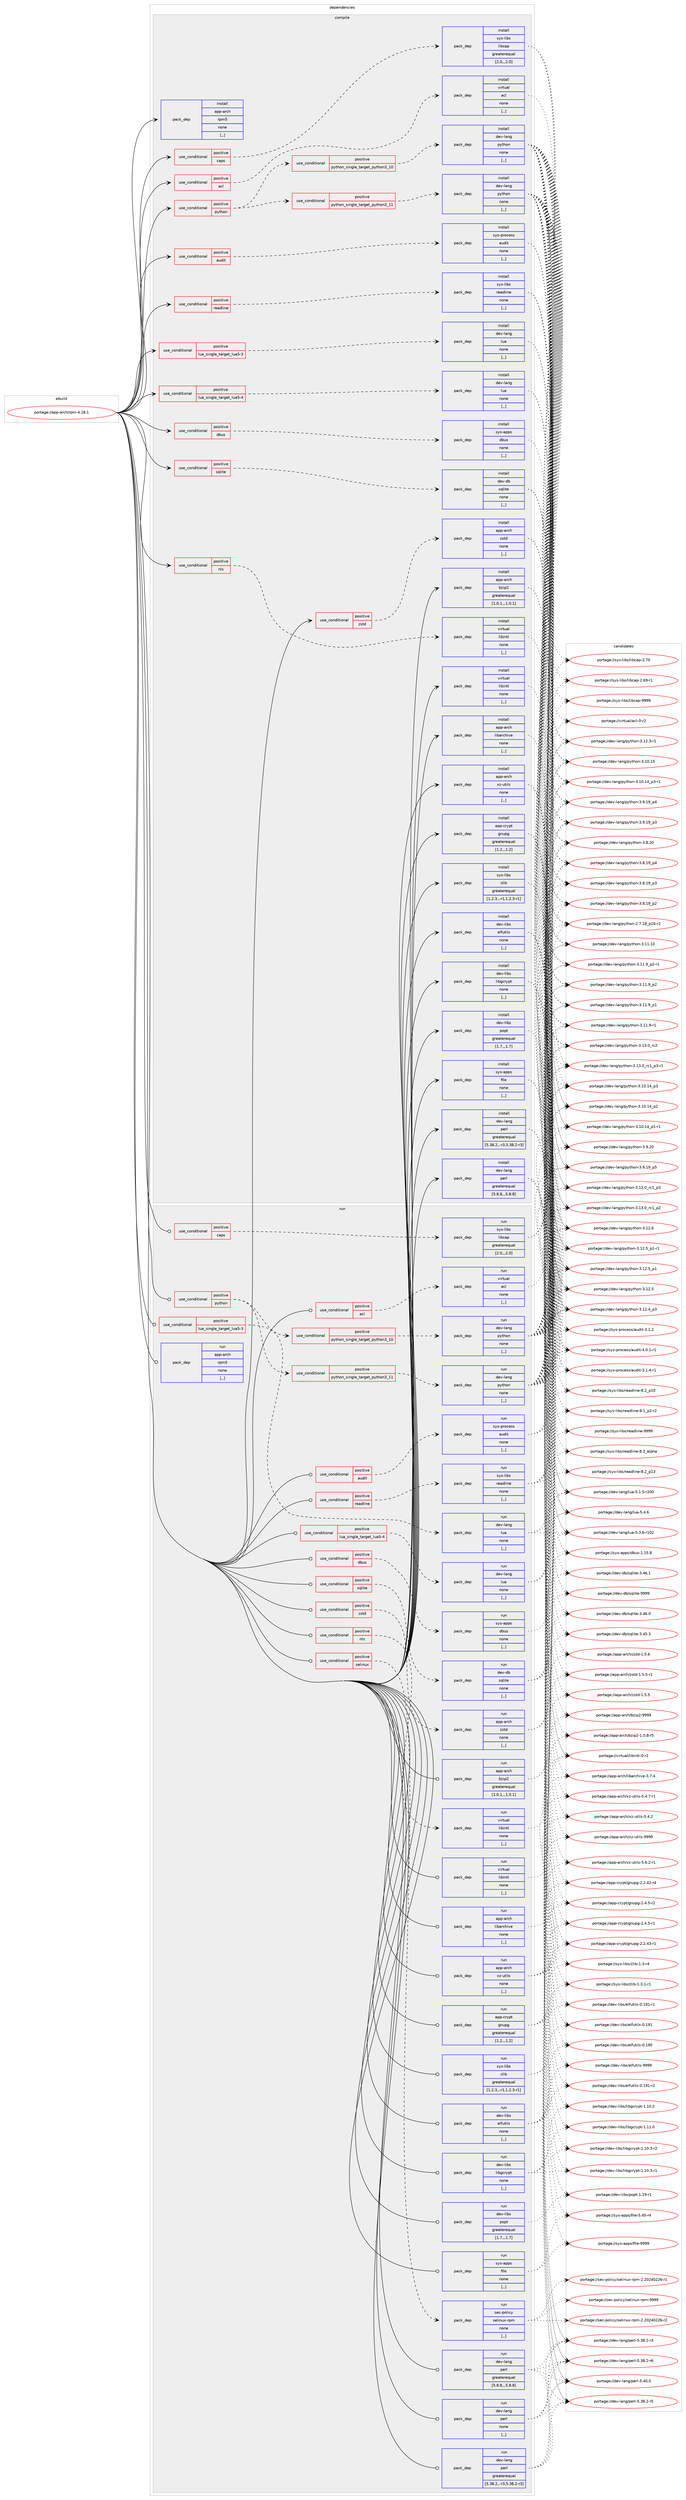digraph prolog {

# *************
# Graph options
# *************

newrank=true;
concentrate=true;
compound=true;
graph [rankdir=LR,fontname=Helvetica,fontsize=10,ranksep=1.5];#, ranksep=2.5, nodesep=0.2];
edge  [arrowhead=vee];
node  [fontname=Helvetica,fontsize=10];

# **********
# The ebuild
# **********

subgraph cluster_leftcol {
color=gray;
label=<<i>ebuild</i>>;
id [label="portage://app-arch/rpm-4.18.1", color=red, width=4, href="../app-arch/rpm-4.18.1.svg"];
}

# ****************
# The dependencies
# ****************

subgraph cluster_midcol {
color=gray;
label=<<i>dependencies</i>>;
subgraph cluster_compile {
fillcolor="#eeeeee";
style=filled;
label=<<i>compile</i>>;
subgraph cond131976 {
dependency501508 [label=<<TABLE BORDER="0" CELLBORDER="1" CELLSPACING="0" CELLPADDING="4"><TR><TD ROWSPAN="3" CELLPADDING="10">use_conditional</TD></TR><TR><TD>positive</TD></TR><TR><TD>acl</TD></TR></TABLE>>, shape=none, color=red];
subgraph pack365906 {
dependency501509 [label=<<TABLE BORDER="0" CELLBORDER="1" CELLSPACING="0" CELLPADDING="4" WIDTH="220"><TR><TD ROWSPAN="6" CELLPADDING="30">pack_dep</TD></TR><TR><TD WIDTH="110">install</TD></TR><TR><TD>virtual</TD></TR><TR><TD>acl</TD></TR><TR><TD>none</TD></TR><TR><TD>[,,]</TD></TR></TABLE>>, shape=none, color=blue];
}
dependency501508:e -> dependency501509:w [weight=20,style="dashed",arrowhead="vee"];
}
id:e -> dependency501508:w [weight=20,style="solid",arrowhead="vee"];
subgraph cond131977 {
dependency501510 [label=<<TABLE BORDER="0" CELLBORDER="1" CELLSPACING="0" CELLPADDING="4"><TR><TD ROWSPAN="3" CELLPADDING="10">use_conditional</TD></TR><TR><TD>positive</TD></TR><TR><TD>audit</TD></TR></TABLE>>, shape=none, color=red];
subgraph pack365907 {
dependency501511 [label=<<TABLE BORDER="0" CELLBORDER="1" CELLSPACING="0" CELLPADDING="4" WIDTH="220"><TR><TD ROWSPAN="6" CELLPADDING="30">pack_dep</TD></TR><TR><TD WIDTH="110">install</TD></TR><TR><TD>sys-process</TD></TR><TR><TD>audit</TD></TR><TR><TD>none</TD></TR><TR><TD>[,,]</TD></TR></TABLE>>, shape=none, color=blue];
}
dependency501510:e -> dependency501511:w [weight=20,style="dashed",arrowhead="vee"];
}
id:e -> dependency501510:w [weight=20,style="solid",arrowhead="vee"];
subgraph cond131978 {
dependency501512 [label=<<TABLE BORDER="0" CELLBORDER="1" CELLSPACING="0" CELLPADDING="4"><TR><TD ROWSPAN="3" CELLPADDING="10">use_conditional</TD></TR><TR><TD>positive</TD></TR><TR><TD>caps</TD></TR></TABLE>>, shape=none, color=red];
subgraph pack365908 {
dependency501513 [label=<<TABLE BORDER="0" CELLBORDER="1" CELLSPACING="0" CELLPADDING="4" WIDTH="220"><TR><TD ROWSPAN="6" CELLPADDING="30">pack_dep</TD></TR><TR><TD WIDTH="110">install</TD></TR><TR><TD>sys-libs</TD></TR><TR><TD>libcap</TD></TR><TR><TD>greaterequal</TD></TR><TR><TD>[2.0,,,2.0]</TD></TR></TABLE>>, shape=none, color=blue];
}
dependency501512:e -> dependency501513:w [weight=20,style="dashed",arrowhead="vee"];
}
id:e -> dependency501512:w [weight=20,style="solid",arrowhead="vee"];
subgraph cond131979 {
dependency501514 [label=<<TABLE BORDER="0" CELLBORDER="1" CELLSPACING="0" CELLPADDING="4"><TR><TD ROWSPAN="3" CELLPADDING="10">use_conditional</TD></TR><TR><TD>positive</TD></TR><TR><TD>dbus</TD></TR></TABLE>>, shape=none, color=red];
subgraph pack365909 {
dependency501515 [label=<<TABLE BORDER="0" CELLBORDER="1" CELLSPACING="0" CELLPADDING="4" WIDTH="220"><TR><TD ROWSPAN="6" CELLPADDING="30">pack_dep</TD></TR><TR><TD WIDTH="110">install</TD></TR><TR><TD>sys-apps</TD></TR><TR><TD>dbus</TD></TR><TR><TD>none</TD></TR><TR><TD>[,,]</TD></TR></TABLE>>, shape=none, color=blue];
}
dependency501514:e -> dependency501515:w [weight=20,style="dashed",arrowhead="vee"];
}
id:e -> dependency501514:w [weight=20,style="solid",arrowhead="vee"];
subgraph cond131980 {
dependency501516 [label=<<TABLE BORDER="0" CELLBORDER="1" CELLSPACING="0" CELLPADDING="4"><TR><TD ROWSPAN="3" CELLPADDING="10">use_conditional</TD></TR><TR><TD>positive</TD></TR><TR><TD>lua_single_target_lua5-3</TD></TR></TABLE>>, shape=none, color=red];
subgraph pack365910 {
dependency501517 [label=<<TABLE BORDER="0" CELLBORDER="1" CELLSPACING="0" CELLPADDING="4" WIDTH="220"><TR><TD ROWSPAN="6" CELLPADDING="30">pack_dep</TD></TR><TR><TD WIDTH="110">install</TD></TR><TR><TD>dev-lang</TD></TR><TR><TD>lua</TD></TR><TR><TD>none</TD></TR><TR><TD>[,,]</TD></TR></TABLE>>, shape=none, color=blue];
}
dependency501516:e -> dependency501517:w [weight=20,style="dashed",arrowhead="vee"];
}
id:e -> dependency501516:w [weight=20,style="solid",arrowhead="vee"];
subgraph cond131981 {
dependency501518 [label=<<TABLE BORDER="0" CELLBORDER="1" CELLSPACING="0" CELLPADDING="4"><TR><TD ROWSPAN="3" CELLPADDING="10">use_conditional</TD></TR><TR><TD>positive</TD></TR><TR><TD>lua_single_target_lua5-4</TD></TR></TABLE>>, shape=none, color=red];
subgraph pack365911 {
dependency501519 [label=<<TABLE BORDER="0" CELLBORDER="1" CELLSPACING="0" CELLPADDING="4" WIDTH="220"><TR><TD ROWSPAN="6" CELLPADDING="30">pack_dep</TD></TR><TR><TD WIDTH="110">install</TD></TR><TR><TD>dev-lang</TD></TR><TR><TD>lua</TD></TR><TR><TD>none</TD></TR><TR><TD>[,,]</TD></TR></TABLE>>, shape=none, color=blue];
}
dependency501518:e -> dependency501519:w [weight=20,style="dashed",arrowhead="vee"];
}
id:e -> dependency501518:w [weight=20,style="solid",arrowhead="vee"];
subgraph cond131982 {
dependency501520 [label=<<TABLE BORDER="0" CELLBORDER="1" CELLSPACING="0" CELLPADDING="4"><TR><TD ROWSPAN="3" CELLPADDING="10">use_conditional</TD></TR><TR><TD>positive</TD></TR><TR><TD>nls</TD></TR></TABLE>>, shape=none, color=red];
subgraph pack365912 {
dependency501521 [label=<<TABLE BORDER="0" CELLBORDER="1" CELLSPACING="0" CELLPADDING="4" WIDTH="220"><TR><TD ROWSPAN="6" CELLPADDING="30">pack_dep</TD></TR><TR><TD WIDTH="110">install</TD></TR><TR><TD>virtual</TD></TR><TR><TD>libintl</TD></TR><TR><TD>none</TD></TR><TR><TD>[,,]</TD></TR></TABLE>>, shape=none, color=blue];
}
dependency501520:e -> dependency501521:w [weight=20,style="dashed",arrowhead="vee"];
}
id:e -> dependency501520:w [weight=20,style="solid",arrowhead="vee"];
subgraph cond131983 {
dependency501522 [label=<<TABLE BORDER="0" CELLBORDER="1" CELLSPACING="0" CELLPADDING="4"><TR><TD ROWSPAN="3" CELLPADDING="10">use_conditional</TD></TR><TR><TD>positive</TD></TR><TR><TD>python</TD></TR></TABLE>>, shape=none, color=red];
subgraph cond131984 {
dependency501523 [label=<<TABLE BORDER="0" CELLBORDER="1" CELLSPACING="0" CELLPADDING="4"><TR><TD ROWSPAN="3" CELLPADDING="10">use_conditional</TD></TR><TR><TD>positive</TD></TR><TR><TD>python_single_target_python3_10</TD></TR></TABLE>>, shape=none, color=red];
subgraph pack365913 {
dependency501524 [label=<<TABLE BORDER="0" CELLBORDER="1" CELLSPACING="0" CELLPADDING="4" WIDTH="220"><TR><TD ROWSPAN="6" CELLPADDING="30">pack_dep</TD></TR><TR><TD WIDTH="110">install</TD></TR><TR><TD>dev-lang</TD></TR><TR><TD>python</TD></TR><TR><TD>none</TD></TR><TR><TD>[,,]</TD></TR></TABLE>>, shape=none, color=blue];
}
dependency501523:e -> dependency501524:w [weight=20,style="dashed",arrowhead="vee"];
}
dependency501522:e -> dependency501523:w [weight=20,style="dashed",arrowhead="vee"];
subgraph cond131985 {
dependency501525 [label=<<TABLE BORDER="0" CELLBORDER="1" CELLSPACING="0" CELLPADDING="4"><TR><TD ROWSPAN="3" CELLPADDING="10">use_conditional</TD></TR><TR><TD>positive</TD></TR><TR><TD>python_single_target_python3_11</TD></TR></TABLE>>, shape=none, color=red];
subgraph pack365914 {
dependency501526 [label=<<TABLE BORDER="0" CELLBORDER="1" CELLSPACING="0" CELLPADDING="4" WIDTH="220"><TR><TD ROWSPAN="6" CELLPADDING="30">pack_dep</TD></TR><TR><TD WIDTH="110">install</TD></TR><TR><TD>dev-lang</TD></TR><TR><TD>python</TD></TR><TR><TD>none</TD></TR><TR><TD>[,,]</TD></TR></TABLE>>, shape=none, color=blue];
}
dependency501525:e -> dependency501526:w [weight=20,style="dashed",arrowhead="vee"];
}
dependency501522:e -> dependency501525:w [weight=20,style="dashed",arrowhead="vee"];
}
id:e -> dependency501522:w [weight=20,style="solid",arrowhead="vee"];
subgraph cond131986 {
dependency501527 [label=<<TABLE BORDER="0" CELLBORDER="1" CELLSPACING="0" CELLPADDING="4"><TR><TD ROWSPAN="3" CELLPADDING="10">use_conditional</TD></TR><TR><TD>positive</TD></TR><TR><TD>readline</TD></TR></TABLE>>, shape=none, color=red];
subgraph pack365915 {
dependency501528 [label=<<TABLE BORDER="0" CELLBORDER="1" CELLSPACING="0" CELLPADDING="4" WIDTH="220"><TR><TD ROWSPAN="6" CELLPADDING="30">pack_dep</TD></TR><TR><TD WIDTH="110">install</TD></TR><TR><TD>sys-libs</TD></TR><TR><TD>readline</TD></TR><TR><TD>none</TD></TR><TR><TD>[,,]</TD></TR></TABLE>>, shape=none, color=blue];
}
dependency501527:e -> dependency501528:w [weight=20,style="dashed",arrowhead="vee"];
}
id:e -> dependency501527:w [weight=20,style="solid",arrowhead="vee"];
subgraph cond131987 {
dependency501529 [label=<<TABLE BORDER="0" CELLBORDER="1" CELLSPACING="0" CELLPADDING="4"><TR><TD ROWSPAN="3" CELLPADDING="10">use_conditional</TD></TR><TR><TD>positive</TD></TR><TR><TD>sqlite</TD></TR></TABLE>>, shape=none, color=red];
subgraph pack365916 {
dependency501530 [label=<<TABLE BORDER="0" CELLBORDER="1" CELLSPACING="0" CELLPADDING="4" WIDTH="220"><TR><TD ROWSPAN="6" CELLPADDING="30">pack_dep</TD></TR><TR><TD WIDTH="110">install</TD></TR><TR><TD>dev-db</TD></TR><TR><TD>sqlite</TD></TR><TR><TD>none</TD></TR><TR><TD>[,,]</TD></TR></TABLE>>, shape=none, color=blue];
}
dependency501529:e -> dependency501530:w [weight=20,style="dashed",arrowhead="vee"];
}
id:e -> dependency501529:w [weight=20,style="solid",arrowhead="vee"];
subgraph cond131988 {
dependency501531 [label=<<TABLE BORDER="0" CELLBORDER="1" CELLSPACING="0" CELLPADDING="4"><TR><TD ROWSPAN="3" CELLPADDING="10">use_conditional</TD></TR><TR><TD>positive</TD></TR><TR><TD>zstd</TD></TR></TABLE>>, shape=none, color=red];
subgraph pack365917 {
dependency501532 [label=<<TABLE BORDER="0" CELLBORDER="1" CELLSPACING="0" CELLPADDING="4" WIDTH="220"><TR><TD ROWSPAN="6" CELLPADDING="30">pack_dep</TD></TR><TR><TD WIDTH="110">install</TD></TR><TR><TD>app-arch</TD></TR><TR><TD>zstd</TD></TR><TR><TD>none</TD></TR><TR><TD>[,,]</TD></TR></TABLE>>, shape=none, color=blue];
}
dependency501531:e -> dependency501532:w [weight=20,style="dashed",arrowhead="vee"];
}
id:e -> dependency501531:w [weight=20,style="solid",arrowhead="vee"];
subgraph pack365918 {
dependency501533 [label=<<TABLE BORDER="0" CELLBORDER="1" CELLSPACING="0" CELLPADDING="4" WIDTH="220"><TR><TD ROWSPAN="6" CELLPADDING="30">pack_dep</TD></TR><TR><TD WIDTH="110">install</TD></TR><TR><TD>app-arch</TD></TR><TR><TD>bzip2</TD></TR><TR><TD>greaterequal</TD></TR><TR><TD>[1.0.1,,,1.0.1]</TD></TR></TABLE>>, shape=none, color=blue];
}
id:e -> dependency501533:w [weight=20,style="solid",arrowhead="vee"];
subgraph pack365919 {
dependency501534 [label=<<TABLE BORDER="0" CELLBORDER="1" CELLSPACING="0" CELLPADDING="4" WIDTH="220"><TR><TD ROWSPAN="6" CELLPADDING="30">pack_dep</TD></TR><TR><TD WIDTH="110">install</TD></TR><TR><TD>app-arch</TD></TR><TR><TD>libarchive</TD></TR><TR><TD>none</TD></TR><TR><TD>[,,]</TD></TR></TABLE>>, shape=none, color=blue];
}
id:e -> dependency501534:w [weight=20,style="solid",arrowhead="vee"];
subgraph pack365920 {
dependency501535 [label=<<TABLE BORDER="0" CELLBORDER="1" CELLSPACING="0" CELLPADDING="4" WIDTH="220"><TR><TD ROWSPAN="6" CELLPADDING="30">pack_dep</TD></TR><TR><TD WIDTH="110">install</TD></TR><TR><TD>app-arch</TD></TR><TR><TD>xz-utils</TD></TR><TR><TD>none</TD></TR><TR><TD>[,,]</TD></TR></TABLE>>, shape=none, color=blue];
}
id:e -> dependency501535:w [weight=20,style="solid",arrowhead="vee"];
subgraph pack365921 {
dependency501536 [label=<<TABLE BORDER="0" CELLBORDER="1" CELLSPACING="0" CELLPADDING="4" WIDTH="220"><TR><TD ROWSPAN="6" CELLPADDING="30">pack_dep</TD></TR><TR><TD WIDTH="110">install</TD></TR><TR><TD>app-crypt</TD></TR><TR><TD>gnupg</TD></TR><TR><TD>greaterequal</TD></TR><TR><TD>[1.2,,,1.2]</TD></TR></TABLE>>, shape=none, color=blue];
}
id:e -> dependency501536:w [weight=20,style="solid",arrowhead="vee"];
subgraph pack365922 {
dependency501537 [label=<<TABLE BORDER="0" CELLBORDER="1" CELLSPACING="0" CELLPADDING="4" WIDTH="220"><TR><TD ROWSPAN="6" CELLPADDING="30">pack_dep</TD></TR><TR><TD WIDTH="110">install</TD></TR><TR><TD>dev-lang</TD></TR><TR><TD>perl</TD></TR><TR><TD>greaterequal</TD></TR><TR><TD>[5.38.2,,-r3,5.38.2-r3]</TD></TR></TABLE>>, shape=none, color=blue];
}
id:e -> dependency501537:w [weight=20,style="solid",arrowhead="vee"];
subgraph pack365923 {
dependency501538 [label=<<TABLE BORDER="0" CELLBORDER="1" CELLSPACING="0" CELLPADDING="4" WIDTH="220"><TR><TD ROWSPAN="6" CELLPADDING="30">pack_dep</TD></TR><TR><TD WIDTH="110">install</TD></TR><TR><TD>dev-lang</TD></TR><TR><TD>perl</TD></TR><TR><TD>greaterequal</TD></TR><TR><TD>[5.8.8,,,5.8.8]</TD></TR></TABLE>>, shape=none, color=blue];
}
id:e -> dependency501538:w [weight=20,style="solid",arrowhead="vee"];
subgraph pack365924 {
dependency501539 [label=<<TABLE BORDER="0" CELLBORDER="1" CELLSPACING="0" CELLPADDING="4" WIDTH="220"><TR><TD ROWSPAN="6" CELLPADDING="30">pack_dep</TD></TR><TR><TD WIDTH="110">install</TD></TR><TR><TD>dev-libs</TD></TR><TR><TD>elfutils</TD></TR><TR><TD>none</TD></TR><TR><TD>[,,]</TD></TR></TABLE>>, shape=none, color=blue];
}
id:e -> dependency501539:w [weight=20,style="solid",arrowhead="vee"];
subgraph pack365925 {
dependency501540 [label=<<TABLE BORDER="0" CELLBORDER="1" CELLSPACING="0" CELLPADDING="4" WIDTH="220"><TR><TD ROWSPAN="6" CELLPADDING="30">pack_dep</TD></TR><TR><TD WIDTH="110">install</TD></TR><TR><TD>dev-libs</TD></TR><TR><TD>libgcrypt</TD></TR><TR><TD>none</TD></TR><TR><TD>[,,]</TD></TR></TABLE>>, shape=none, color=blue];
}
id:e -> dependency501540:w [weight=20,style="solid",arrowhead="vee"];
subgraph pack365926 {
dependency501541 [label=<<TABLE BORDER="0" CELLBORDER="1" CELLSPACING="0" CELLPADDING="4" WIDTH="220"><TR><TD ROWSPAN="6" CELLPADDING="30">pack_dep</TD></TR><TR><TD WIDTH="110">install</TD></TR><TR><TD>dev-libs</TD></TR><TR><TD>popt</TD></TR><TR><TD>greaterequal</TD></TR><TR><TD>[1.7,,,1.7]</TD></TR></TABLE>>, shape=none, color=blue];
}
id:e -> dependency501541:w [weight=20,style="solid",arrowhead="vee"];
subgraph pack365927 {
dependency501542 [label=<<TABLE BORDER="0" CELLBORDER="1" CELLSPACING="0" CELLPADDING="4" WIDTH="220"><TR><TD ROWSPAN="6" CELLPADDING="30">pack_dep</TD></TR><TR><TD WIDTH="110">install</TD></TR><TR><TD>sys-apps</TD></TR><TR><TD>file</TD></TR><TR><TD>none</TD></TR><TR><TD>[,,]</TD></TR></TABLE>>, shape=none, color=blue];
}
id:e -> dependency501542:w [weight=20,style="solid",arrowhead="vee"];
subgraph pack365928 {
dependency501543 [label=<<TABLE BORDER="0" CELLBORDER="1" CELLSPACING="0" CELLPADDING="4" WIDTH="220"><TR><TD ROWSPAN="6" CELLPADDING="30">pack_dep</TD></TR><TR><TD WIDTH="110">install</TD></TR><TR><TD>sys-libs</TD></TR><TR><TD>zlib</TD></TR><TR><TD>greaterequal</TD></TR><TR><TD>[1.2.3,,-r1,1.2.3-r1]</TD></TR></TABLE>>, shape=none, color=blue];
}
id:e -> dependency501543:w [weight=20,style="solid",arrowhead="vee"];
subgraph pack365929 {
dependency501544 [label=<<TABLE BORDER="0" CELLBORDER="1" CELLSPACING="0" CELLPADDING="4" WIDTH="220"><TR><TD ROWSPAN="6" CELLPADDING="30">pack_dep</TD></TR><TR><TD WIDTH="110">install</TD></TR><TR><TD>virtual</TD></TR><TR><TD>libintl</TD></TR><TR><TD>none</TD></TR><TR><TD>[,,]</TD></TR></TABLE>>, shape=none, color=blue];
}
id:e -> dependency501544:w [weight=20,style="solid",arrowhead="vee"];
subgraph pack365930 {
dependency501545 [label=<<TABLE BORDER="0" CELLBORDER="1" CELLSPACING="0" CELLPADDING="4" WIDTH="220"><TR><TD ROWSPAN="6" CELLPADDING="30">pack_dep</TD></TR><TR><TD WIDTH="110">install</TD></TR><TR><TD>app-arch</TD></TR><TR><TD>rpm5</TD></TR><TR><TD>none</TD></TR><TR><TD>[,,]</TD></TR></TABLE>>, shape=none, color=blue];
}
id:e -> dependency501545:w [weight=20,style="solid",arrowhead="vee"];
}
subgraph cluster_compileandrun {
fillcolor="#eeeeee";
style=filled;
label=<<i>compile and run</i>>;
}
subgraph cluster_run {
fillcolor="#eeeeee";
style=filled;
label=<<i>run</i>>;
subgraph cond131989 {
dependency501546 [label=<<TABLE BORDER="0" CELLBORDER="1" CELLSPACING="0" CELLPADDING="4"><TR><TD ROWSPAN="3" CELLPADDING="10">use_conditional</TD></TR><TR><TD>positive</TD></TR><TR><TD>acl</TD></TR></TABLE>>, shape=none, color=red];
subgraph pack365931 {
dependency501547 [label=<<TABLE BORDER="0" CELLBORDER="1" CELLSPACING="0" CELLPADDING="4" WIDTH="220"><TR><TD ROWSPAN="6" CELLPADDING="30">pack_dep</TD></TR><TR><TD WIDTH="110">run</TD></TR><TR><TD>virtual</TD></TR><TR><TD>acl</TD></TR><TR><TD>none</TD></TR><TR><TD>[,,]</TD></TR></TABLE>>, shape=none, color=blue];
}
dependency501546:e -> dependency501547:w [weight=20,style="dashed",arrowhead="vee"];
}
id:e -> dependency501546:w [weight=20,style="solid",arrowhead="odot"];
subgraph cond131990 {
dependency501548 [label=<<TABLE BORDER="0" CELLBORDER="1" CELLSPACING="0" CELLPADDING="4"><TR><TD ROWSPAN="3" CELLPADDING="10">use_conditional</TD></TR><TR><TD>positive</TD></TR><TR><TD>audit</TD></TR></TABLE>>, shape=none, color=red];
subgraph pack365932 {
dependency501549 [label=<<TABLE BORDER="0" CELLBORDER="1" CELLSPACING="0" CELLPADDING="4" WIDTH="220"><TR><TD ROWSPAN="6" CELLPADDING="30">pack_dep</TD></TR><TR><TD WIDTH="110">run</TD></TR><TR><TD>sys-process</TD></TR><TR><TD>audit</TD></TR><TR><TD>none</TD></TR><TR><TD>[,,]</TD></TR></TABLE>>, shape=none, color=blue];
}
dependency501548:e -> dependency501549:w [weight=20,style="dashed",arrowhead="vee"];
}
id:e -> dependency501548:w [weight=20,style="solid",arrowhead="odot"];
subgraph cond131991 {
dependency501550 [label=<<TABLE BORDER="0" CELLBORDER="1" CELLSPACING="0" CELLPADDING="4"><TR><TD ROWSPAN="3" CELLPADDING="10">use_conditional</TD></TR><TR><TD>positive</TD></TR><TR><TD>caps</TD></TR></TABLE>>, shape=none, color=red];
subgraph pack365933 {
dependency501551 [label=<<TABLE BORDER="0" CELLBORDER="1" CELLSPACING="0" CELLPADDING="4" WIDTH="220"><TR><TD ROWSPAN="6" CELLPADDING="30">pack_dep</TD></TR><TR><TD WIDTH="110">run</TD></TR><TR><TD>sys-libs</TD></TR><TR><TD>libcap</TD></TR><TR><TD>greaterequal</TD></TR><TR><TD>[2.0,,,2.0]</TD></TR></TABLE>>, shape=none, color=blue];
}
dependency501550:e -> dependency501551:w [weight=20,style="dashed",arrowhead="vee"];
}
id:e -> dependency501550:w [weight=20,style="solid",arrowhead="odot"];
subgraph cond131992 {
dependency501552 [label=<<TABLE BORDER="0" CELLBORDER="1" CELLSPACING="0" CELLPADDING="4"><TR><TD ROWSPAN="3" CELLPADDING="10">use_conditional</TD></TR><TR><TD>positive</TD></TR><TR><TD>dbus</TD></TR></TABLE>>, shape=none, color=red];
subgraph pack365934 {
dependency501553 [label=<<TABLE BORDER="0" CELLBORDER="1" CELLSPACING="0" CELLPADDING="4" WIDTH="220"><TR><TD ROWSPAN="6" CELLPADDING="30">pack_dep</TD></TR><TR><TD WIDTH="110">run</TD></TR><TR><TD>sys-apps</TD></TR><TR><TD>dbus</TD></TR><TR><TD>none</TD></TR><TR><TD>[,,]</TD></TR></TABLE>>, shape=none, color=blue];
}
dependency501552:e -> dependency501553:w [weight=20,style="dashed",arrowhead="vee"];
}
id:e -> dependency501552:w [weight=20,style="solid",arrowhead="odot"];
subgraph cond131993 {
dependency501554 [label=<<TABLE BORDER="0" CELLBORDER="1" CELLSPACING="0" CELLPADDING="4"><TR><TD ROWSPAN="3" CELLPADDING="10">use_conditional</TD></TR><TR><TD>positive</TD></TR><TR><TD>lua_single_target_lua5-3</TD></TR></TABLE>>, shape=none, color=red];
subgraph pack365935 {
dependency501555 [label=<<TABLE BORDER="0" CELLBORDER="1" CELLSPACING="0" CELLPADDING="4" WIDTH="220"><TR><TD ROWSPAN="6" CELLPADDING="30">pack_dep</TD></TR><TR><TD WIDTH="110">run</TD></TR><TR><TD>dev-lang</TD></TR><TR><TD>lua</TD></TR><TR><TD>none</TD></TR><TR><TD>[,,]</TD></TR></TABLE>>, shape=none, color=blue];
}
dependency501554:e -> dependency501555:w [weight=20,style="dashed",arrowhead="vee"];
}
id:e -> dependency501554:w [weight=20,style="solid",arrowhead="odot"];
subgraph cond131994 {
dependency501556 [label=<<TABLE BORDER="0" CELLBORDER="1" CELLSPACING="0" CELLPADDING="4"><TR><TD ROWSPAN="3" CELLPADDING="10">use_conditional</TD></TR><TR><TD>positive</TD></TR><TR><TD>lua_single_target_lua5-4</TD></TR></TABLE>>, shape=none, color=red];
subgraph pack365936 {
dependency501557 [label=<<TABLE BORDER="0" CELLBORDER="1" CELLSPACING="0" CELLPADDING="4" WIDTH="220"><TR><TD ROWSPAN="6" CELLPADDING="30">pack_dep</TD></TR><TR><TD WIDTH="110">run</TD></TR><TR><TD>dev-lang</TD></TR><TR><TD>lua</TD></TR><TR><TD>none</TD></TR><TR><TD>[,,]</TD></TR></TABLE>>, shape=none, color=blue];
}
dependency501556:e -> dependency501557:w [weight=20,style="dashed",arrowhead="vee"];
}
id:e -> dependency501556:w [weight=20,style="solid",arrowhead="odot"];
subgraph cond131995 {
dependency501558 [label=<<TABLE BORDER="0" CELLBORDER="1" CELLSPACING="0" CELLPADDING="4"><TR><TD ROWSPAN="3" CELLPADDING="10">use_conditional</TD></TR><TR><TD>positive</TD></TR><TR><TD>nls</TD></TR></TABLE>>, shape=none, color=red];
subgraph pack365937 {
dependency501559 [label=<<TABLE BORDER="0" CELLBORDER="1" CELLSPACING="0" CELLPADDING="4" WIDTH="220"><TR><TD ROWSPAN="6" CELLPADDING="30">pack_dep</TD></TR><TR><TD WIDTH="110">run</TD></TR><TR><TD>virtual</TD></TR><TR><TD>libintl</TD></TR><TR><TD>none</TD></TR><TR><TD>[,,]</TD></TR></TABLE>>, shape=none, color=blue];
}
dependency501558:e -> dependency501559:w [weight=20,style="dashed",arrowhead="vee"];
}
id:e -> dependency501558:w [weight=20,style="solid",arrowhead="odot"];
subgraph cond131996 {
dependency501560 [label=<<TABLE BORDER="0" CELLBORDER="1" CELLSPACING="0" CELLPADDING="4"><TR><TD ROWSPAN="3" CELLPADDING="10">use_conditional</TD></TR><TR><TD>positive</TD></TR><TR><TD>python</TD></TR></TABLE>>, shape=none, color=red];
subgraph cond131997 {
dependency501561 [label=<<TABLE BORDER="0" CELLBORDER="1" CELLSPACING="0" CELLPADDING="4"><TR><TD ROWSPAN="3" CELLPADDING="10">use_conditional</TD></TR><TR><TD>positive</TD></TR><TR><TD>python_single_target_python3_10</TD></TR></TABLE>>, shape=none, color=red];
subgraph pack365938 {
dependency501562 [label=<<TABLE BORDER="0" CELLBORDER="1" CELLSPACING="0" CELLPADDING="4" WIDTH="220"><TR><TD ROWSPAN="6" CELLPADDING="30">pack_dep</TD></TR><TR><TD WIDTH="110">run</TD></TR><TR><TD>dev-lang</TD></TR><TR><TD>python</TD></TR><TR><TD>none</TD></TR><TR><TD>[,,]</TD></TR></TABLE>>, shape=none, color=blue];
}
dependency501561:e -> dependency501562:w [weight=20,style="dashed",arrowhead="vee"];
}
dependency501560:e -> dependency501561:w [weight=20,style="dashed",arrowhead="vee"];
subgraph cond131998 {
dependency501563 [label=<<TABLE BORDER="0" CELLBORDER="1" CELLSPACING="0" CELLPADDING="4"><TR><TD ROWSPAN="3" CELLPADDING="10">use_conditional</TD></TR><TR><TD>positive</TD></TR><TR><TD>python_single_target_python3_11</TD></TR></TABLE>>, shape=none, color=red];
subgraph pack365939 {
dependency501564 [label=<<TABLE BORDER="0" CELLBORDER="1" CELLSPACING="0" CELLPADDING="4" WIDTH="220"><TR><TD ROWSPAN="6" CELLPADDING="30">pack_dep</TD></TR><TR><TD WIDTH="110">run</TD></TR><TR><TD>dev-lang</TD></TR><TR><TD>python</TD></TR><TR><TD>none</TD></TR><TR><TD>[,,]</TD></TR></TABLE>>, shape=none, color=blue];
}
dependency501563:e -> dependency501564:w [weight=20,style="dashed",arrowhead="vee"];
}
dependency501560:e -> dependency501563:w [weight=20,style="dashed",arrowhead="vee"];
}
id:e -> dependency501560:w [weight=20,style="solid",arrowhead="odot"];
subgraph cond131999 {
dependency501565 [label=<<TABLE BORDER="0" CELLBORDER="1" CELLSPACING="0" CELLPADDING="4"><TR><TD ROWSPAN="3" CELLPADDING="10">use_conditional</TD></TR><TR><TD>positive</TD></TR><TR><TD>readline</TD></TR></TABLE>>, shape=none, color=red];
subgraph pack365940 {
dependency501566 [label=<<TABLE BORDER="0" CELLBORDER="1" CELLSPACING="0" CELLPADDING="4" WIDTH="220"><TR><TD ROWSPAN="6" CELLPADDING="30">pack_dep</TD></TR><TR><TD WIDTH="110">run</TD></TR><TR><TD>sys-libs</TD></TR><TR><TD>readline</TD></TR><TR><TD>none</TD></TR><TR><TD>[,,]</TD></TR></TABLE>>, shape=none, color=blue];
}
dependency501565:e -> dependency501566:w [weight=20,style="dashed",arrowhead="vee"];
}
id:e -> dependency501565:w [weight=20,style="solid",arrowhead="odot"];
subgraph cond132000 {
dependency501567 [label=<<TABLE BORDER="0" CELLBORDER="1" CELLSPACING="0" CELLPADDING="4"><TR><TD ROWSPAN="3" CELLPADDING="10">use_conditional</TD></TR><TR><TD>positive</TD></TR><TR><TD>selinux</TD></TR></TABLE>>, shape=none, color=red];
subgraph pack365941 {
dependency501568 [label=<<TABLE BORDER="0" CELLBORDER="1" CELLSPACING="0" CELLPADDING="4" WIDTH="220"><TR><TD ROWSPAN="6" CELLPADDING="30">pack_dep</TD></TR><TR><TD WIDTH="110">run</TD></TR><TR><TD>sec-policy</TD></TR><TR><TD>selinux-rpm</TD></TR><TR><TD>none</TD></TR><TR><TD>[,,]</TD></TR></TABLE>>, shape=none, color=blue];
}
dependency501567:e -> dependency501568:w [weight=20,style="dashed",arrowhead="vee"];
}
id:e -> dependency501567:w [weight=20,style="solid",arrowhead="odot"];
subgraph cond132001 {
dependency501569 [label=<<TABLE BORDER="0" CELLBORDER="1" CELLSPACING="0" CELLPADDING="4"><TR><TD ROWSPAN="3" CELLPADDING="10">use_conditional</TD></TR><TR><TD>positive</TD></TR><TR><TD>sqlite</TD></TR></TABLE>>, shape=none, color=red];
subgraph pack365942 {
dependency501570 [label=<<TABLE BORDER="0" CELLBORDER="1" CELLSPACING="0" CELLPADDING="4" WIDTH="220"><TR><TD ROWSPAN="6" CELLPADDING="30">pack_dep</TD></TR><TR><TD WIDTH="110">run</TD></TR><TR><TD>dev-db</TD></TR><TR><TD>sqlite</TD></TR><TR><TD>none</TD></TR><TR><TD>[,,]</TD></TR></TABLE>>, shape=none, color=blue];
}
dependency501569:e -> dependency501570:w [weight=20,style="dashed",arrowhead="vee"];
}
id:e -> dependency501569:w [weight=20,style="solid",arrowhead="odot"];
subgraph cond132002 {
dependency501571 [label=<<TABLE BORDER="0" CELLBORDER="1" CELLSPACING="0" CELLPADDING="4"><TR><TD ROWSPAN="3" CELLPADDING="10">use_conditional</TD></TR><TR><TD>positive</TD></TR><TR><TD>zstd</TD></TR></TABLE>>, shape=none, color=red];
subgraph pack365943 {
dependency501572 [label=<<TABLE BORDER="0" CELLBORDER="1" CELLSPACING="0" CELLPADDING="4" WIDTH="220"><TR><TD ROWSPAN="6" CELLPADDING="30">pack_dep</TD></TR><TR><TD WIDTH="110">run</TD></TR><TR><TD>app-arch</TD></TR><TR><TD>zstd</TD></TR><TR><TD>none</TD></TR><TR><TD>[,,]</TD></TR></TABLE>>, shape=none, color=blue];
}
dependency501571:e -> dependency501572:w [weight=20,style="dashed",arrowhead="vee"];
}
id:e -> dependency501571:w [weight=20,style="solid",arrowhead="odot"];
subgraph pack365944 {
dependency501573 [label=<<TABLE BORDER="0" CELLBORDER="1" CELLSPACING="0" CELLPADDING="4" WIDTH="220"><TR><TD ROWSPAN="6" CELLPADDING="30">pack_dep</TD></TR><TR><TD WIDTH="110">run</TD></TR><TR><TD>app-arch</TD></TR><TR><TD>bzip2</TD></TR><TR><TD>greaterequal</TD></TR><TR><TD>[1.0.1,,,1.0.1]</TD></TR></TABLE>>, shape=none, color=blue];
}
id:e -> dependency501573:w [weight=20,style="solid",arrowhead="odot"];
subgraph pack365945 {
dependency501574 [label=<<TABLE BORDER="0" CELLBORDER="1" CELLSPACING="0" CELLPADDING="4" WIDTH="220"><TR><TD ROWSPAN="6" CELLPADDING="30">pack_dep</TD></TR><TR><TD WIDTH="110">run</TD></TR><TR><TD>app-arch</TD></TR><TR><TD>libarchive</TD></TR><TR><TD>none</TD></TR><TR><TD>[,,]</TD></TR></TABLE>>, shape=none, color=blue];
}
id:e -> dependency501574:w [weight=20,style="solid",arrowhead="odot"];
subgraph pack365946 {
dependency501575 [label=<<TABLE BORDER="0" CELLBORDER="1" CELLSPACING="0" CELLPADDING="4" WIDTH="220"><TR><TD ROWSPAN="6" CELLPADDING="30">pack_dep</TD></TR><TR><TD WIDTH="110">run</TD></TR><TR><TD>app-arch</TD></TR><TR><TD>xz-utils</TD></TR><TR><TD>none</TD></TR><TR><TD>[,,]</TD></TR></TABLE>>, shape=none, color=blue];
}
id:e -> dependency501575:w [weight=20,style="solid",arrowhead="odot"];
subgraph pack365947 {
dependency501576 [label=<<TABLE BORDER="0" CELLBORDER="1" CELLSPACING="0" CELLPADDING="4" WIDTH="220"><TR><TD ROWSPAN="6" CELLPADDING="30">pack_dep</TD></TR><TR><TD WIDTH="110">run</TD></TR><TR><TD>app-crypt</TD></TR><TR><TD>gnupg</TD></TR><TR><TD>greaterequal</TD></TR><TR><TD>[1.2,,,1.2]</TD></TR></TABLE>>, shape=none, color=blue];
}
id:e -> dependency501576:w [weight=20,style="solid",arrowhead="odot"];
subgraph pack365948 {
dependency501577 [label=<<TABLE BORDER="0" CELLBORDER="1" CELLSPACING="0" CELLPADDING="4" WIDTH="220"><TR><TD ROWSPAN="6" CELLPADDING="30">pack_dep</TD></TR><TR><TD WIDTH="110">run</TD></TR><TR><TD>dev-lang</TD></TR><TR><TD>perl</TD></TR><TR><TD>greaterequal</TD></TR><TR><TD>[5.38.2,,-r3,5.38.2-r3]</TD></TR></TABLE>>, shape=none, color=blue];
}
id:e -> dependency501577:w [weight=20,style="solid",arrowhead="odot"];
subgraph pack365949 {
dependency501578 [label=<<TABLE BORDER="0" CELLBORDER="1" CELLSPACING="0" CELLPADDING="4" WIDTH="220"><TR><TD ROWSPAN="6" CELLPADDING="30">pack_dep</TD></TR><TR><TD WIDTH="110">run</TD></TR><TR><TD>dev-lang</TD></TR><TR><TD>perl</TD></TR><TR><TD>greaterequal</TD></TR><TR><TD>[5.8.8,,,5.8.8]</TD></TR></TABLE>>, shape=none, color=blue];
}
id:e -> dependency501578:w [weight=20,style="solid",arrowhead="odot"];
subgraph pack365950 {
dependency501579 [label=<<TABLE BORDER="0" CELLBORDER="1" CELLSPACING="0" CELLPADDING="4" WIDTH="220"><TR><TD ROWSPAN="6" CELLPADDING="30">pack_dep</TD></TR><TR><TD WIDTH="110">run</TD></TR><TR><TD>dev-lang</TD></TR><TR><TD>perl</TD></TR><TR><TD>none</TD></TR><TR><TD>[,,]</TD></TR></TABLE>>, shape=none, color=blue];
}
id:e -> dependency501579:w [weight=20,style="solid",arrowhead="odot"];
subgraph pack365951 {
dependency501580 [label=<<TABLE BORDER="0" CELLBORDER="1" CELLSPACING="0" CELLPADDING="4" WIDTH="220"><TR><TD ROWSPAN="6" CELLPADDING="30">pack_dep</TD></TR><TR><TD WIDTH="110">run</TD></TR><TR><TD>dev-libs</TD></TR><TR><TD>elfutils</TD></TR><TR><TD>none</TD></TR><TR><TD>[,,]</TD></TR></TABLE>>, shape=none, color=blue];
}
id:e -> dependency501580:w [weight=20,style="solid",arrowhead="odot"];
subgraph pack365952 {
dependency501581 [label=<<TABLE BORDER="0" CELLBORDER="1" CELLSPACING="0" CELLPADDING="4" WIDTH="220"><TR><TD ROWSPAN="6" CELLPADDING="30">pack_dep</TD></TR><TR><TD WIDTH="110">run</TD></TR><TR><TD>dev-libs</TD></TR><TR><TD>libgcrypt</TD></TR><TR><TD>none</TD></TR><TR><TD>[,,]</TD></TR></TABLE>>, shape=none, color=blue];
}
id:e -> dependency501581:w [weight=20,style="solid",arrowhead="odot"];
subgraph pack365953 {
dependency501582 [label=<<TABLE BORDER="0" CELLBORDER="1" CELLSPACING="0" CELLPADDING="4" WIDTH="220"><TR><TD ROWSPAN="6" CELLPADDING="30">pack_dep</TD></TR><TR><TD WIDTH="110">run</TD></TR><TR><TD>dev-libs</TD></TR><TR><TD>popt</TD></TR><TR><TD>greaterequal</TD></TR><TR><TD>[1.7,,,1.7]</TD></TR></TABLE>>, shape=none, color=blue];
}
id:e -> dependency501582:w [weight=20,style="solid",arrowhead="odot"];
subgraph pack365954 {
dependency501583 [label=<<TABLE BORDER="0" CELLBORDER="1" CELLSPACING="0" CELLPADDING="4" WIDTH="220"><TR><TD ROWSPAN="6" CELLPADDING="30">pack_dep</TD></TR><TR><TD WIDTH="110">run</TD></TR><TR><TD>sys-apps</TD></TR><TR><TD>file</TD></TR><TR><TD>none</TD></TR><TR><TD>[,,]</TD></TR></TABLE>>, shape=none, color=blue];
}
id:e -> dependency501583:w [weight=20,style="solid",arrowhead="odot"];
subgraph pack365955 {
dependency501584 [label=<<TABLE BORDER="0" CELLBORDER="1" CELLSPACING="0" CELLPADDING="4" WIDTH="220"><TR><TD ROWSPAN="6" CELLPADDING="30">pack_dep</TD></TR><TR><TD WIDTH="110">run</TD></TR><TR><TD>sys-libs</TD></TR><TR><TD>zlib</TD></TR><TR><TD>greaterequal</TD></TR><TR><TD>[1.2.3,,-r1,1.2.3-r1]</TD></TR></TABLE>>, shape=none, color=blue];
}
id:e -> dependency501584:w [weight=20,style="solid",arrowhead="odot"];
subgraph pack365956 {
dependency501585 [label=<<TABLE BORDER="0" CELLBORDER="1" CELLSPACING="0" CELLPADDING="4" WIDTH="220"><TR><TD ROWSPAN="6" CELLPADDING="30">pack_dep</TD></TR><TR><TD WIDTH="110">run</TD></TR><TR><TD>virtual</TD></TR><TR><TD>libintl</TD></TR><TR><TD>none</TD></TR><TR><TD>[,,]</TD></TR></TABLE>>, shape=none, color=blue];
}
id:e -> dependency501585:w [weight=20,style="solid",arrowhead="odot"];
subgraph pack365957 {
dependency501586 [label=<<TABLE BORDER="0" CELLBORDER="1" CELLSPACING="0" CELLPADDING="4" WIDTH="220"><TR><TD ROWSPAN="6" CELLPADDING="30">pack_dep</TD></TR><TR><TD WIDTH="110">run</TD></TR><TR><TD>app-arch</TD></TR><TR><TD>rpm5</TD></TR><TR><TD>none</TD></TR><TR><TD>[,,]</TD></TR></TABLE>>, shape=none, color=blue];
}
id:e -> dependency501586:w [weight=20,style="solid",arrowhead="odot"];
}
}

# **************
# The candidates
# **************

subgraph cluster_choices {
rank=same;
color=gray;
label=<<i>candidates</i>>;

subgraph choice365906 {
color=black;
nodesep=1;
choice1181051141161179710847979910845484511450 [label="portage://virtual/acl-0-r2", color=red, width=4,href="../virtual/acl-0-r2.svg"];
dependency501509:e -> choice1181051141161179710847979910845484511450:w [style=dotted,weight="100"];
}
subgraph choice365907 {
color=black;
nodesep=1;
choice115121115451121141119910111511547971171001051164552464846494511449 [label="portage://sys-process/audit-4.0.1-r1", color=red, width=4,href="../sys-process/audit-4.0.1-r1.svg"];
choice115121115451121141119910111511547971171001051164551464946524511449 [label="portage://sys-process/audit-3.1.4-r1", color=red, width=4,href="../sys-process/audit-3.1.4-r1.svg"];
choice11512111545112114111991011151154797117100105116455146494650 [label="portage://sys-process/audit-3.1.2", color=red, width=4,href="../sys-process/audit-3.1.2.svg"];
dependency501511:e -> choice115121115451121141119910111511547971171001051164552464846494511449:w [style=dotted,weight="100"];
dependency501511:e -> choice115121115451121141119910111511547971171001051164551464946524511449:w [style=dotted,weight="100"];
dependency501511:e -> choice11512111545112114111991011151154797117100105116455146494650:w [style=dotted,weight="100"];
}
subgraph choice365908 {
color=black;
nodesep=1;
choice1151211154510810598115471081059899971124557575757 [label="portage://sys-libs/libcap-9999", color=red, width=4,href="../sys-libs/libcap-9999.svg"];
choice1151211154510810598115471081059899971124550465548 [label="portage://sys-libs/libcap-2.70", color=red, width=4,href="../sys-libs/libcap-2.70.svg"];
choice11512111545108105981154710810598999711245504654574511449 [label="portage://sys-libs/libcap-2.69-r1", color=red, width=4,href="../sys-libs/libcap-2.69-r1.svg"];
dependency501513:e -> choice1151211154510810598115471081059899971124557575757:w [style=dotted,weight="100"];
dependency501513:e -> choice1151211154510810598115471081059899971124550465548:w [style=dotted,weight="100"];
dependency501513:e -> choice11512111545108105981154710810598999711245504654574511449:w [style=dotted,weight="100"];
}
subgraph choice365909 {
color=black;
nodesep=1;
choice1151211154597112112115471009811711545494649534656 [label="portage://sys-apps/dbus-1.15.8", color=red, width=4,href="../sys-apps/dbus-1.15.8.svg"];
dependency501515:e -> choice1151211154597112112115471009811711545494649534656:w [style=dotted,weight="100"];
}
subgraph choice365910 {
color=black;
nodesep=1;
choice10010111845108971101034710811797455346524654 [label="portage://dev-lang/lua-5.4.6", color=red, width=4,href="../dev-lang/lua-5.4.6.svg"];
choice1001011184510897110103471081179745534651465445114494850 [label="portage://dev-lang/lua-5.3.6-r102", color=red, width=4,href="../dev-lang/lua-5.3.6-r102.svg"];
choice1001011184510897110103471081179745534649465345114504848 [label="portage://dev-lang/lua-5.1.5-r200", color=red, width=4,href="../dev-lang/lua-5.1.5-r200.svg"];
dependency501517:e -> choice10010111845108971101034710811797455346524654:w [style=dotted,weight="100"];
dependency501517:e -> choice1001011184510897110103471081179745534651465445114494850:w [style=dotted,weight="100"];
dependency501517:e -> choice1001011184510897110103471081179745534649465345114504848:w [style=dotted,weight="100"];
}
subgraph choice365911 {
color=black;
nodesep=1;
choice10010111845108971101034710811797455346524654 [label="portage://dev-lang/lua-5.4.6", color=red, width=4,href="../dev-lang/lua-5.4.6.svg"];
choice1001011184510897110103471081179745534651465445114494850 [label="portage://dev-lang/lua-5.3.6-r102", color=red, width=4,href="../dev-lang/lua-5.3.6-r102.svg"];
choice1001011184510897110103471081179745534649465345114504848 [label="portage://dev-lang/lua-5.1.5-r200", color=red, width=4,href="../dev-lang/lua-5.1.5-r200.svg"];
dependency501519:e -> choice10010111845108971101034710811797455346524654:w [style=dotted,weight="100"];
dependency501519:e -> choice1001011184510897110103471081179745534651465445114494850:w [style=dotted,weight="100"];
dependency501519:e -> choice1001011184510897110103471081179745534649465345114504848:w [style=dotted,weight="100"];
}
subgraph choice365912 {
color=black;
nodesep=1;
choice11810511411611797108471081059810511011610845484511450 [label="portage://virtual/libintl-0-r2", color=red, width=4,href="../virtual/libintl-0-r2.svg"];
dependency501521:e -> choice11810511411611797108471081059810511011610845484511450:w [style=dotted,weight="100"];
}
subgraph choice365913 {
color=black;
nodesep=1;
choice10010111845108971101034711212111610411111045514649514648951149950 [label="portage://dev-lang/python-3.13.0_rc2", color=red, width=4,href="../dev-lang/python-3.13.0_rc2.svg"];
choice1001011184510897110103471121211161041111104551464951464895114994995112514511449 [label="portage://dev-lang/python-3.13.0_rc1_p3-r1", color=red, width=4,href="../dev-lang/python-3.13.0_rc1_p3-r1.svg"];
choice100101118451089711010347112121116104111110455146495146489511499499511251 [label="portage://dev-lang/python-3.13.0_rc1_p3", color=red, width=4,href="../dev-lang/python-3.13.0_rc1_p3.svg"];
choice100101118451089711010347112121116104111110455146495146489511499499511250 [label="portage://dev-lang/python-3.13.0_rc1_p2", color=red, width=4,href="../dev-lang/python-3.13.0_rc1_p2.svg"];
choice10010111845108971101034711212111610411111045514649504654 [label="portage://dev-lang/python-3.12.6", color=red, width=4,href="../dev-lang/python-3.12.6.svg"];
choice1001011184510897110103471121211161041111104551464950465395112494511449 [label="portage://dev-lang/python-3.12.5_p1-r1", color=red, width=4,href="../dev-lang/python-3.12.5_p1-r1.svg"];
choice100101118451089711010347112121116104111110455146495046539511249 [label="portage://dev-lang/python-3.12.5_p1", color=red, width=4,href="../dev-lang/python-3.12.5_p1.svg"];
choice10010111845108971101034711212111610411111045514649504653 [label="portage://dev-lang/python-3.12.5", color=red, width=4,href="../dev-lang/python-3.12.5.svg"];
choice100101118451089711010347112121116104111110455146495046529511251 [label="portage://dev-lang/python-3.12.4_p3", color=red, width=4,href="../dev-lang/python-3.12.4_p3.svg"];
choice100101118451089711010347112121116104111110455146495046514511449 [label="portage://dev-lang/python-3.12.3-r1", color=red, width=4,href="../dev-lang/python-3.12.3-r1.svg"];
choice1001011184510897110103471121211161041111104551464949464948 [label="portage://dev-lang/python-3.11.10", color=red, width=4,href="../dev-lang/python-3.11.10.svg"];
choice1001011184510897110103471121211161041111104551464949465795112504511449 [label="portage://dev-lang/python-3.11.9_p2-r1", color=red, width=4,href="../dev-lang/python-3.11.9_p2-r1.svg"];
choice100101118451089711010347112121116104111110455146494946579511250 [label="portage://dev-lang/python-3.11.9_p2", color=red, width=4,href="../dev-lang/python-3.11.9_p2.svg"];
choice100101118451089711010347112121116104111110455146494946579511249 [label="portage://dev-lang/python-3.11.9_p1", color=red, width=4,href="../dev-lang/python-3.11.9_p1.svg"];
choice100101118451089711010347112121116104111110455146494946574511449 [label="portage://dev-lang/python-3.11.9-r1", color=red, width=4,href="../dev-lang/python-3.11.9-r1.svg"];
choice1001011184510897110103471121211161041111104551464948464953 [label="portage://dev-lang/python-3.10.15", color=red, width=4,href="../dev-lang/python-3.10.15.svg"];
choice100101118451089711010347112121116104111110455146494846495295112514511449 [label="portage://dev-lang/python-3.10.14_p3-r1", color=red, width=4,href="../dev-lang/python-3.10.14_p3-r1.svg"];
choice10010111845108971101034711212111610411111045514649484649529511251 [label="portage://dev-lang/python-3.10.14_p3", color=red, width=4,href="../dev-lang/python-3.10.14_p3.svg"];
choice10010111845108971101034711212111610411111045514649484649529511250 [label="portage://dev-lang/python-3.10.14_p2", color=red, width=4,href="../dev-lang/python-3.10.14_p2.svg"];
choice100101118451089711010347112121116104111110455146494846495295112494511449 [label="portage://dev-lang/python-3.10.14_p1-r1", color=red, width=4,href="../dev-lang/python-3.10.14_p1-r1.svg"];
choice10010111845108971101034711212111610411111045514657465048 [label="portage://dev-lang/python-3.9.20", color=red, width=4,href="../dev-lang/python-3.9.20.svg"];
choice100101118451089711010347112121116104111110455146574649579511253 [label="portage://dev-lang/python-3.9.19_p5", color=red, width=4,href="../dev-lang/python-3.9.19_p5.svg"];
choice100101118451089711010347112121116104111110455146574649579511252 [label="portage://dev-lang/python-3.9.19_p4", color=red, width=4,href="../dev-lang/python-3.9.19_p4.svg"];
choice100101118451089711010347112121116104111110455146574649579511251 [label="portage://dev-lang/python-3.9.19_p3", color=red, width=4,href="../dev-lang/python-3.9.19_p3.svg"];
choice10010111845108971101034711212111610411111045514656465048 [label="portage://dev-lang/python-3.8.20", color=red, width=4,href="../dev-lang/python-3.8.20.svg"];
choice100101118451089711010347112121116104111110455146564649579511252 [label="portage://dev-lang/python-3.8.19_p4", color=red, width=4,href="../dev-lang/python-3.8.19_p4.svg"];
choice100101118451089711010347112121116104111110455146564649579511251 [label="portage://dev-lang/python-3.8.19_p3", color=red, width=4,href="../dev-lang/python-3.8.19_p3.svg"];
choice100101118451089711010347112121116104111110455146564649579511250 [label="portage://dev-lang/python-3.8.19_p2", color=red, width=4,href="../dev-lang/python-3.8.19_p2.svg"];
choice100101118451089711010347112121116104111110455046554649569511249544511450 [label="portage://dev-lang/python-2.7.18_p16-r2", color=red, width=4,href="../dev-lang/python-2.7.18_p16-r2.svg"];
dependency501524:e -> choice10010111845108971101034711212111610411111045514649514648951149950:w [style=dotted,weight="100"];
dependency501524:e -> choice1001011184510897110103471121211161041111104551464951464895114994995112514511449:w [style=dotted,weight="100"];
dependency501524:e -> choice100101118451089711010347112121116104111110455146495146489511499499511251:w [style=dotted,weight="100"];
dependency501524:e -> choice100101118451089711010347112121116104111110455146495146489511499499511250:w [style=dotted,weight="100"];
dependency501524:e -> choice10010111845108971101034711212111610411111045514649504654:w [style=dotted,weight="100"];
dependency501524:e -> choice1001011184510897110103471121211161041111104551464950465395112494511449:w [style=dotted,weight="100"];
dependency501524:e -> choice100101118451089711010347112121116104111110455146495046539511249:w [style=dotted,weight="100"];
dependency501524:e -> choice10010111845108971101034711212111610411111045514649504653:w [style=dotted,weight="100"];
dependency501524:e -> choice100101118451089711010347112121116104111110455146495046529511251:w [style=dotted,weight="100"];
dependency501524:e -> choice100101118451089711010347112121116104111110455146495046514511449:w [style=dotted,weight="100"];
dependency501524:e -> choice1001011184510897110103471121211161041111104551464949464948:w [style=dotted,weight="100"];
dependency501524:e -> choice1001011184510897110103471121211161041111104551464949465795112504511449:w [style=dotted,weight="100"];
dependency501524:e -> choice100101118451089711010347112121116104111110455146494946579511250:w [style=dotted,weight="100"];
dependency501524:e -> choice100101118451089711010347112121116104111110455146494946579511249:w [style=dotted,weight="100"];
dependency501524:e -> choice100101118451089711010347112121116104111110455146494946574511449:w [style=dotted,weight="100"];
dependency501524:e -> choice1001011184510897110103471121211161041111104551464948464953:w [style=dotted,weight="100"];
dependency501524:e -> choice100101118451089711010347112121116104111110455146494846495295112514511449:w [style=dotted,weight="100"];
dependency501524:e -> choice10010111845108971101034711212111610411111045514649484649529511251:w [style=dotted,weight="100"];
dependency501524:e -> choice10010111845108971101034711212111610411111045514649484649529511250:w [style=dotted,weight="100"];
dependency501524:e -> choice100101118451089711010347112121116104111110455146494846495295112494511449:w [style=dotted,weight="100"];
dependency501524:e -> choice10010111845108971101034711212111610411111045514657465048:w [style=dotted,weight="100"];
dependency501524:e -> choice100101118451089711010347112121116104111110455146574649579511253:w [style=dotted,weight="100"];
dependency501524:e -> choice100101118451089711010347112121116104111110455146574649579511252:w [style=dotted,weight="100"];
dependency501524:e -> choice100101118451089711010347112121116104111110455146574649579511251:w [style=dotted,weight="100"];
dependency501524:e -> choice10010111845108971101034711212111610411111045514656465048:w [style=dotted,weight="100"];
dependency501524:e -> choice100101118451089711010347112121116104111110455146564649579511252:w [style=dotted,weight="100"];
dependency501524:e -> choice100101118451089711010347112121116104111110455146564649579511251:w [style=dotted,weight="100"];
dependency501524:e -> choice100101118451089711010347112121116104111110455146564649579511250:w [style=dotted,weight="100"];
dependency501524:e -> choice100101118451089711010347112121116104111110455046554649569511249544511450:w [style=dotted,weight="100"];
}
subgraph choice365914 {
color=black;
nodesep=1;
choice10010111845108971101034711212111610411111045514649514648951149950 [label="portage://dev-lang/python-3.13.0_rc2", color=red, width=4,href="../dev-lang/python-3.13.0_rc2.svg"];
choice1001011184510897110103471121211161041111104551464951464895114994995112514511449 [label="portage://dev-lang/python-3.13.0_rc1_p3-r1", color=red, width=4,href="../dev-lang/python-3.13.0_rc1_p3-r1.svg"];
choice100101118451089711010347112121116104111110455146495146489511499499511251 [label="portage://dev-lang/python-3.13.0_rc1_p3", color=red, width=4,href="../dev-lang/python-3.13.0_rc1_p3.svg"];
choice100101118451089711010347112121116104111110455146495146489511499499511250 [label="portage://dev-lang/python-3.13.0_rc1_p2", color=red, width=4,href="../dev-lang/python-3.13.0_rc1_p2.svg"];
choice10010111845108971101034711212111610411111045514649504654 [label="portage://dev-lang/python-3.12.6", color=red, width=4,href="../dev-lang/python-3.12.6.svg"];
choice1001011184510897110103471121211161041111104551464950465395112494511449 [label="portage://dev-lang/python-3.12.5_p1-r1", color=red, width=4,href="../dev-lang/python-3.12.5_p1-r1.svg"];
choice100101118451089711010347112121116104111110455146495046539511249 [label="portage://dev-lang/python-3.12.5_p1", color=red, width=4,href="../dev-lang/python-3.12.5_p1.svg"];
choice10010111845108971101034711212111610411111045514649504653 [label="portage://dev-lang/python-3.12.5", color=red, width=4,href="../dev-lang/python-3.12.5.svg"];
choice100101118451089711010347112121116104111110455146495046529511251 [label="portage://dev-lang/python-3.12.4_p3", color=red, width=4,href="../dev-lang/python-3.12.4_p3.svg"];
choice100101118451089711010347112121116104111110455146495046514511449 [label="portage://dev-lang/python-3.12.3-r1", color=red, width=4,href="../dev-lang/python-3.12.3-r1.svg"];
choice1001011184510897110103471121211161041111104551464949464948 [label="portage://dev-lang/python-3.11.10", color=red, width=4,href="../dev-lang/python-3.11.10.svg"];
choice1001011184510897110103471121211161041111104551464949465795112504511449 [label="portage://dev-lang/python-3.11.9_p2-r1", color=red, width=4,href="../dev-lang/python-3.11.9_p2-r1.svg"];
choice100101118451089711010347112121116104111110455146494946579511250 [label="portage://dev-lang/python-3.11.9_p2", color=red, width=4,href="../dev-lang/python-3.11.9_p2.svg"];
choice100101118451089711010347112121116104111110455146494946579511249 [label="portage://dev-lang/python-3.11.9_p1", color=red, width=4,href="../dev-lang/python-3.11.9_p1.svg"];
choice100101118451089711010347112121116104111110455146494946574511449 [label="portage://dev-lang/python-3.11.9-r1", color=red, width=4,href="../dev-lang/python-3.11.9-r1.svg"];
choice1001011184510897110103471121211161041111104551464948464953 [label="portage://dev-lang/python-3.10.15", color=red, width=4,href="../dev-lang/python-3.10.15.svg"];
choice100101118451089711010347112121116104111110455146494846495295112514511449 [label="portage://dev-lang/python-3.10.14_p3-r1", color=red, width=4,href="../dev-lang/python-3.10.14_p3-r1.svg"];
choice10010111845108971101034711212111610411111045514649484649529511251 [label="portage://dev-lang/python-3.10.14_p3", color=red, width=4,href="../dev-lang/python-3.10.14_p3.svg"];
choice10010111845108971101034711212111610411111045514649484649529511250 [label="portage://dev-lang/python-3.10.14_p2", color=red, width=4,href="../dev-lang/python-3.10.14_p2.svg"];
choice100101118451089711010347112121116104111110455146494846495295112494511449 [label="portage://dev-lang/python-3.10.14_p1-r1", color=red, width=4,href="../dev-lang/python-3.10.14_p1-r1.svg"];
choice10010111845108971101034711212111610411111045514657465048 [label="portage://dev-lang/python-3.9.20", color=red, width=4,href="../dev-lang/python-3.9.20.svg"];
choice100101118451089711010347112121116104111110455146574649579511253 [label="portage://dev-lang/python-3.9.19_p5", color=red, width=4,href="../dev-lang/python-3.9.19_p5.svg"];
choice100101118451089711010347112121116104111110455146574649579511252 [label="portage://dev-lang/python-3.9.19_p4", color=red, width=4,href="../dev-lang/python-3.9.19_p4.svg"];
choice100101118451089711010347112121116104111110455146574649579511251 [label="portage://dev-lang/python-3.9.19_p3", color=red, width=4,href="../dev-lang/python-3.9.19_p3.svg"];
choice10010111845108971101034711212111610411111045514656465048 [label="portage://dev-lang/python-3.8.20", color=red, width=4,href="../dev-lang/python-3.8.20.svg"];
choice100101118451089711010347112121116104111110455146564649579511252 [label="portage://dev-lang/python-3.8.19_p4", color=red, width=4,href="../dev-lang/python-3.8.19_p4.svg"];
choice100101118451089711010347112121116104111110455146564649579511251 [label="portage://dev-lang/python-3.8.19_p3", color=red, width=4,href="../dev-lang/python-3.8.19_p3.svg"];
choice100101118451089711010347112121116104111110455146564649579511250 [label="portage://dev-lang/python-3.8.19_p2", color=red, width=4,href="../dev-lang/python-3.8.19_p2.svg"];
choice100101118451089711010347112121116104111110455046554649569511249544511450 [label="portage://dev-lang/python-2.7.18_p16-r2", color=red, width=4,href="../dev-lang/python-2.7.18_p16-r2.svg"];
dependency501526:e -> choice10010111845108971101034711212111610411111045514649514648951149950:w [style=dotted,weight="100"];
dependency501526:e -> choice1001011184510897110103471121211161041111104551464951464895114994995112514511449:w [style=dotted,weight="100"];
dependency501526:e -> choice100101118451089711010347112121116104111110455146495146489511499499511251:w [style=dotted,weight="100"];
dependency501526:e -> choice100101118451089711010347112121116104111110455146495146489511499499511250:w [style=dotted,weight="100"];
dependency501526:e -> choice10010111845108971101034711212111610411111045514649504654:w [style=dotted,weight="100"];
dependency501526:e -> choice1001011184510897110103471121211161041111104551464950465395112494511449:w [style=dotted,weight="100"];
dependency501526:e -> choice100101118451089711010347112121116104111110455146495046539511249:w [style=dotted,weight="100"];
dependency501526:e -> choice10010111845108971101034711212111610411111045514649504653:w [style=dotted,weight="100"];
dependency501526:e -> choice100101118451089711010347112121116104111110455146495046529511251:w [style=dotted,weight="100"];
dependency501526:e -> choice100101118451089711010347112121116104111110455146495046514511449:w [style=dotted,weight="100"];
dependency501526:e -> choice1001011184510897110103471121211161041111104551464949464948:w [style=dotted,weight="100"];
dependency501526:e -> choice1001011184510897110103471121211161041111104551464949465795112504511449:w [style=dotted,weight="100"];
dependency501526:e -> choice100101118451089711010347112121116104111110455146494946579511250:w [style=dotted,weight="100"];
dependency501526:e -> choice100101118451089711010347112121116104111110455146494946579511249:w [style=dotted,weight="100"];
dependency501526:e -> choice100101118451089711010347112121116104111110455146494946574511449:w [style=dotted,weight="100"];
dependency501526:e -> choice1001011184510897110103471121211161041111104551464948464953:w [style=dotted,weight="100"];
dependency501526:e -> choice100101118451089711010347112121116104111110455146494846495295112514511449:w [style=dotted,weight="100"];
dependency501526:e -> choice10010111845108971101034711212111610411111045514649484649529511251:w [style=dotted,weight="100"];
dependency501526:e -> choice10010111845108971101034711212111610411111045514649484649529511250:w [style=dotted,weight="100"];
dependency501526:e -> choice100101118451089711010347112121116104111110455146494846495295112494511449:w [style=dotted,weight="100"];
dependency501526:e -> choice10010111845108971101034711212111610411111045514657465048:w [style=dotted,weight="100"];
dependency501526:e -> choice100101118451089711010347112121116104111110455146574649579511253:w [style=dotted,weight="100"];
dependency501526:e -> choice100101118451089711010347112121116104111110455146574649579511252:w [style=dotted,weight="100"];
dependency501526:e -> choice100101118451089711010347112121116104111110455146574649579511251:w [style=dotted,weight="100"];
dependency501526:e -> choice10010111845108971101034711212111610411111045514656465048:w [style=dotted,weight="100"];
dependency501526:e -> choice100101118451089711010347112121116104111110455146564649579511252:w [style=dotted,weight="100"];
dependency501526:e -> choice100101118451089711010347112121116104111110455146564649579511251:w [style=dotted,weight="100"];
dependency501526:e -> choice100101118451089711010347112121116104111110455146564649579511250:w [style=dotted,weight="100"];
dependency501526:e -> choice100101118451089711010347112121116104111110455046554649569511249544511450:w [style=dotted,weight="100"];
}
subgraph choice365915 {
color=black;
nodesep=1;
choice115121115451081059811547114101971001081051101014557575757 [label="portage://sys-libs/readline-9999", color=red, width=4,href="../sys-libs/readline-9999.svg"];
choice1151211154510810598115471141019710010810511010145564651959710811210497 [label="portage://sys-libs/readline-8.3_alpha", color=red, width=4,href="../sys-libs/readline-8.3_alpha.svg"];
choice1151211154510810598115471141019710010810511010145564650951124951 [label="portage://sys-libs/readline-8.2_p13", color=red, width=4,href="../sys-libs/readline-8.2_p13.svg"];
choice1151211154510810598115471141019710010810511010145564650951124948 [label="portage://sys-libs/readline-8.2_p10", color=red, width=4,href="../sys-libs/readline-8.2_p10.svg"];
choice115121115451081059811547114101971001081051101014556464995112504511450 [label="portage://sys-libs/readline-8.1_p2-r2", color=red, width=4,href="../sys-libs/readline-8.1_p2-r2.svg"];
dependency501528:e -> choice115121115451081059811547114101971001081051101014557575757:w [style=dotted,weight="100"];
dependency501528:e -> choice1151211154510810598115471141019710010810511010145564651959710811210497:w [style=dotted,weight="100"];
dependency501528:e -> choice1151211154510810598115471141019710010810511010145564650951124951:w [style=dotted,weight="100"];
dependency501528:e -> choice1151211154510810598115471141019710010810511010145564650951124948:w [style=dotted,weight="100"];
dependency501528:e -> choice115121115451081059811547114101971001081051101014556464995112504511450:w [style=dotted,weight="100"];
}
subgraph choice365916 {
color=black;
nodesep=1;
choice1001011184510098471151131081051161014557575757 [label="portage://dev-db/sqlite-9999", color=red, width=4,href="../dev-db/sqlite-9999.svg"];
choice10010111845100984711511310810511610145514652544649 [label="portage://dev-db/sqlite-3.46.1", color=red, width=4,href="../dev-db/sqlite-3.46.1.svg"];
choice10010111845100984711511310810511610145514652544648 [label="portage://dev-db/sqlite-3.46.0", color=red, width=4,href="../dev-db/sqlite-3.46.0.svg"];
choice10010111845100984711511310810511610145514652534651 [label="portage://dev-db/sqlite-3.45.3", color=red, width=4,href="../dev-db/sqlite-3.45.3.svg"];
dependency501530:e -> choice1001011184510098471151131081051161014557575757:w [style=dotted,weight="100"];
dependency501530:e -> choice10010111845100984711511310810511610145514652544649:w [style=dotted,weight="100"];
dependency501530:e -> choice10010111845100984711511310810511610145514652544648:w [style=dotted,weight="100"];
dependency501530:e -> choice10010111845100984711511310810511610145514652534651:w [style=dotted,weight="100"];
}
subgraph choice365917 {
color=black;
nodesep=1;
choice9711211245971149910447122115116100454946534654 [label="portage://app-arch/zstd-1.5.6", color=red, width=4,href="../app-arch/zstd-1.5.6.svg"];
choice97112112459711499104471221151161004549465346534511449 [label="portage://app-arch/zstd-1.5.5-r1", color=red, width=4,href="../app-arch/zstd-1.5.5-r1.svg"];
choice9711211245971149910447122115116100454946534653 [label="portage://app-arch/zstd-1.5.5", color=red, width=4,href="../app-arch/zstd-1.5.5.svg"];
dependency501532:e -> choice9711211245971149910447122115116100454946534654:w [style=dotted,weight="100"];
dependency501532:e -> choice97112112459711499104471221151161004549465346534511449:w [style=dotted,weight="100"];
dependency501532:e -> choice9711211245971149910447122115116100454946534653:w [style=dotted,weight="100"];
}
subgraph choice365918 {
color=black;
nodesep=1;
choice971121124597114991044798122105112504557575757 [label="portage://app-arch/bzip2-9999", color=red, width=4,href="../app-arch/bzip2-9999.svg"];
choice971121124597114991044798122105112504549464846564511453 [label="portage://app-arch/bzip2-1.0.8-r5", color=red, width=4,href="../app-arch/bzip2-1.0.8-r5.svg"];
dependency501533:e -> choice971121124597114991044798122105112504557575757:w [style=dotted,weight="100"];
dependency501533:e -> choice971121124597114991044798122105112504549464846564511453:w [style=dotted,weight="100"];
}
subgraph choice365919 {
color=black;
nodesep=1;
choice9711211245971149910447108105989711499104105118101455146554652 [label="portage://app-arch/libarchive-3.7.4", color=red, width=4,href="../app-arch/libarchive-3.7.4.svg"];
dependency501534:e -> choice9711211245971149910447108105989711499104105118101455146554652:w [style=dotted,weight="100"];
}
subgraph choice365920 {
color=black;
nodesep=1;
choice9711211245971149910447120122451171161051081154557575757 [label="portage://app-arch/xz-utils-9999", color=red, width=4,href="../app-arch/xz-utils-9999.svg"];
choice9711211245971149910447120122451171161051081154553465446504511449 [label="portage://app-arch/xz-utils-5.6.2-r1", color=red, width=4,href="../app-arch/xz-utils-5.6.2-r1.svg"];
choice9711211245971149910447120122451171161051081154553465246554511449 [label="portage://app-arch/xz-utils-5.4.7-r1", color=red, width=4,href="../app-arch/xz-utils-5.4.7-r1.svg"];
choice971121124597114991044712012245117116105108115455346524650 [label="portage://app-arch/xz-utils-5.4.2", color=red, width=4,href="../app-arch/xz-utils-5.4.2.svg"];
dependency501535:e -> choice9711211245971149910447120122451171161051081154557575757:w [style=dotted,weight="100"];
dependency501535:e -> choice9711211245971149910447120122451171161051081154553465446504511449:w [style=dotted,weight="100"];
dependency501535:e -> choice9711211245971149910447120122451171161051081154553465246554511449:w [style=dotted,weight="100"];
dependency501535:e -> choice971121124597114991044712012245117116105108115455346524650:w [style=dotted,weight="100"];
}
subgraph choice365921 {
color=black;
nodesep=1;
choice971121124599114121112116471031101171121034550465246534511450 [label="portage://app-crypt/gnupg-2.4.5-r2", color=red, width=4,href="../app-crypt/gnupg-2.4.5-r2.svg"];
choice971121124599114121112116471031101171121034550465246534511449 [label="portage://app-crypt/gnupg-2.4.5-r1", color=red, width=4,href="../app-crypt/gnupg-2.4.5-r1.svg"];
choice97112112459911412111211647103110117112103455046504652514511449 [label="portage://app-crypt/gnupg-2.2.43-r1", color=red, width=4,href="../app-crypt/gnupg-2.2.43-r1.svg"];
choice97112112459911412111211647103110117112103455046504652504511452 [label="portage://app-crypt/gnupg-2.2.42-r4", color=red, width=4,href="../app-crypt/gnupg-2.2.42-r4.svg"];
dependency501536:e -> choice971121124599114121112116471031101171121034550465246534511450:w [style=dotted,weight="100"];
dependency501536:e -> choice971121124599114121112116471031101171121034550465246534511449:w [style=dotted,weight="100"];
dependency501536:e -> choice97112112459911412111211647103110117112103455046504652514511449:w [style=dotted,weight="100"];
dependency501536:e -> choice97112112459911412111211647103110117112103455046504652504511452:w [style=dotted,weight="100"];
}
subgraph choice365922 {
color=black;
nodesep=1;
choice10010111845108971101034711210111410845534652484648 [label="portage://dev-lang/perl-5.40.0", color=red, width=4,href="../dev-lang/perl-5.40.0.svg"];
choice100101118451089711010347112101114108455346515646504511454 [label="portage://dev-lang/perl-5.38.2-r6", color=red, width=4,href="../dev-lang/perl-5.38.2-r6.svg"];
choice100101118451089711010347112101114108455346515646504511453 [label="portage://dev-lang/perl-5.38.2-r5", color=red, width=4,href="../dev-lang/perl-5.38.2-r5.svg"];
choice100101118451089711010347112101114108455346515646504511451 [label="portage://dev-lang/perl-5.38.2-r3", color=red, width=4,href="../dev-lang/perl-5.38.2-r3.svg"];
dependency501537:e -> choice10010111845108971101034711210111410845534652484648:w [style=dotted,weight="100"];
dependency501537:e -> choice100101118451089711010347112101114108455346515646504511454:w [style=dotted,weight="100"];
dependency501537:e -> choice100101118451089711010347112101114108455346515646504511453:w [style=dotted,weight="100"];
dependency501537:e -> choice100101118451089711010347112101114108455346515646504511451:w [style=dotted,weight="100"];
}
subgraph choice365923 {
color=black;
nodesep=1;
choice10010111845108971101034711210111410845534652484648 [label="portage://dev-lang/perl-5.40.0", color=red, width=4,href="../dev-lang/perl-5.40.0.svg"];
choice100101118451089711010347112101114108455346515646504511454 [label="portage://dev-lang/perl-5.38.2-r6", color=red, width=4,href="../dev-lang/perl-5.38.2-r6.svg"];
choice100101118451089711010347112101114108455346515646504511453 [label="portage://dev-lang/perl-5.38.2-r5", color=red, width=4,href="../dev-lang/perl-5.38.2-r5.svg"];
choice100101118451089711010347112101114108455346515646504511451 [label="portage://dev-lang/perl-5.38.2-r3", color=red, width=4,href="../dev-lang/perl-5.38.2-r3.svg"];
dependency501538:e -> choice10010111845108971101034711210111410845534652484648:w [style=dotted,weight="100"];
dependency501538:e -> choice100101118451089711010347112101114108455346515646504511454:w [style=dotted,weight="100"];
dependency501538:e -> choice100101118451089711010347112101114108455346515646504511453:w [style=dotted,weight="100"];
dependency501538:e -> choice100101118451089711010347112101114108455346515646504511451:w [style=dotted,weight="100"];
}
subgraph choice365924 {
color=black;
nodesep=1;
choice1001011184510810598115471011081021171161051081154557575757 [label="portage://dev-libs/elfutils-9999", color=red, width=4,href="../dev-libs/elfutils-9999.svg"];
choice1001011184510810598115471011081021171161051081154548464957494511450 [label="portage://dev-libs/elfutils-0.191-r2", color=red, width=4,href="../dev-libs/elfutils-0.191-r2.svg"];
choice1001011184510810598115471011081021171161051081154548464957494511449 [label="portage://dev-libs/elfutils-0.191-r1", color=red, width=4,href="../dev-libs/elfutils-0.191-r1.svg"];
choice100101118451081059811547101108102117116105108115454846495749 [label="portage://dev-libs/elfutils-0.191", color=red, width=4,href="../dev-libs/elfutils-0.191.svg"];
choice100101118451081059811547101108102117116105108115454846495748 [label="portage://dev-libs/elfutils-0.190", color=red, width=4,href="../dev-libs/elfutils-0.190.svg"];
dependency501539:e -> choice1001011184510810598115471011081021171161051081154557575757:w [style=dotted,weight="100"];
dependency501539:e -> choice1001011184510810598115471011081021171161051081154548464957494511450:w [style=dotted,weight="100"];
dependency501539:e -> choice1001011184510810598115471011081021171161051081154548464957494511449:w [style=dotted,weight="100"];
dependency501539:e -> choice100101118451081059811547101108102117116105108115454846495749:w [style=dotted,weight="100"];
dependency501539:e -> choice100101118451081059811547101108102117116105108115454846495748:w [style=dotted,weight="100"];
}
subgraph choice365925 {
color=black;
nodesep=1;
choice100101118451081059811547108105981039911412111211645494649494648 [label="portage://dev-libs/libgcrypt-1.11.0", color=red, width=4,href="../dev-libs/libgcrypt-1.11.0.svg"];
choice1001011184510810598115471081059810399114121112116454946494846514511450 [label="portage://dev-libs/libgcrypt-1.10.3-r2", color=red, width=4,href="../dev-libs/libgcrypt-1.10.3-r2.svg"];
choice1001011184510810598115471081059810399114121112116454946494846514511449 [label="portage://dev-libs/libgcrypt-1.10.3-r1", color=red, width=4,href="../dev-libs/libgcrypt-1.10.3-r1.svg"];
choice100101118451081059811547108105981039911412111211645494649484650 [label="portage://dev-libs/libgcrypt-1.10.2", color=red, width=4,href="../dev-libs/libgcrypt-1.10.2.svg"];
dependency501540:e -> choice100101118451081059811547108105981039911412111211645494649494648:w [style=dotted,weight="100"];
dependency501540:e -> choice1001011184510810598115471081059810399114121112116454946494846514511450:w [style=dotted,weight="100"];
dependency501540:e -> choice1001011184510810598115471081059810399114121112116454946494846514511449:w [style=dotted,weight="100"];
dependency501540:e -> choice100101118451081059811547108105981039911412111211645494649484650:w [style=dotted,weight="100"];
}
subgraph choice365926 {
color=black;
nodesep=1;
choice10010111845108105981154711211111211645494649574511449 [label="portage://dev-libs/popt-1.19-r1", color=red, width=4,href="../dev-libs/popt-1.19-r1.svg"];
dependency501541:e -> choice10010111845108105981154711211111211645494649574511449:w [style=dotted,weight="100"];
}
subgraph choice365927 {
color=black;
nodesep=1;
choice1151211154597112112115471021051081014557575757 [label="portage://sys-apps/file-9999", color=red, width=4,href="../sys-apps/file-9999.svg"];
choice11512111545971121121154710210510810145534652534511452 [label="portage://sys-apps/file-5.45-r4", color=red, width=4,href="../sys-apps/file-5.45-r4.svg"];
dependency501542:e -> choice1151211154597112112115471021051081014557575757:w [style=dotted,weight="100"];
dependency501542:e -> choice11512111545971121121154710210510810145534652534511452:w [style=dotted,weight="100"];
}
subgraph choice365928 {
color=black;
nodesep=1;
choice115121115451081059811547122108105984549465146494511449 [label="portage://sys-libs/zlib-1.3.1-r1", color=red, width=4,href="../sys-libs/zlib-1.3.1-r1.svg"];
choice11512111545108105981154712210810598454946514511452 [label="portage://sys-libs/zlib-1.3-r4", color=red, width=4,href="../sys-libs/zlib-1.3-r4.svg"];
dependency501543:e -> choice115121115451081059811547122108105984549465146494511449:w [style=dotted,weight="100"];
dependency501543:e -> choice11512111545108105981154712210810598454946514511452:w [style=dotted,weight="100"];
}
subgraph choice365929 {
color=black;
nodesep=1;
choice11810511411611797108471081059810511011610845484511450 [label="portage://virtual/libintl-0-r2", color=red, width=4,href="../virtual/libintl-0-r2.svg"];
dependency501544:e -> choice11810511411611797108471081059810511011610845484511450:w [style=dotted,weight="100"];
}
subgraph choice365930 {
color=black;
nodesep=1;
}
subgraph choice365931 {
color=black;
nodesep=1;
choice1181051141161179710847979910845484511450 [label="portage://virtual/acl-0-r2", color=red, width=4,href="../virtual/acl-0-r2.svg"];
dependency501547:e -> choice1181051141161179710847979910845484511450:w [style=dotted,weight="100"];
}
subgraph choice365932 {
color=black;
nodesep=1;
choice115121115451121141119910111511547971171001051164552464846494511449 [label="portage://sys-process/audit-4.0.1-r1", color=red, width=4,href="../sys-process/audit-4.0.1-r1.svg"];
choice115121115451121141119910111511547971171001051164551464946524511449 [label="portage://sys-process/audit-3.1.4-r1", color=red, width=4,href="../sys-process/audit-3.1.4-r1.svg"];
choice11512111545112114111991011151154797117100105116455146494650 [label="portage://sys-process/audit-3.1.2", color=red, width=4,href="../sys-process/audit-3.1.2.svg"];
dependency501549:e -> choice115121115451121141119910111511547971171001051164552464846494511449:w [style=dotted,weight="100"];
dependency501549:e -> choice115121115451121141119910111511547971171001051164551464946524511449:w [style=dotted,weight="100"];
dependency501549:e -> choice11512111545112114111991011151154797117100105116455146494650:w [style=dotted,weight="100"];
}
subgraph choice365933 {
color=black;
nodesep=1;
choice1151211154510810598115471081059899971124557575757 [label="portage://sys-libs/libcap-9999", color=red, width=4,href="../sys-libs/libcap-9999.svg"];
choice1151211154510810598115471081059899971124550465548 [label="portage://sys-libs/libcap-2.70", color=red, width=4,href="../sys-libs/libcap-2.70.svg"];
choice11512111545108105981154710810598999711245504654574511449 [label="portage://sys-libs/libcap-2.69-r1", color=red, width=4,href="../sys-libs/libcap-2.69-r1.svg"];
dependency501551:e -> choice1151211154510810598115471081059899971124557575757:w [style=dotted,weight="100"];
dependency501551:e -> choice1151211154510810598115471081059899971124550465548:w [style=dotted,weight="100"];
dependency501551:e -> choice11512111545108105981154710810598999711245504654574511449:w [style=dotted,weight="100"];
}
subgraph choice365934 {
color=black;
nodesep=1;
choice1151211154597112112115471009811711545494649534656 [label="portage://sys-apps/dbus-1.15.8", color=red, width=4,href="../sys-apps/dbus-1.15.8.svg"];
dependency501553:e -> choice1151211154597112112115471009811711545494649534656:w [style=dotted,weight="100"];
}
subgraph choice365935 {
color=black;
nodesep=1;
choice10010111845108971101034710811797455346524654 [label="portage://dev-lang/lua-5.4.6", color=red, width=4,href="../dev-lang/lua-5.4.6.svg"];
choice1001011184510897110103471081179745534651465445114494850 [label="portage://dev-lang/lua-5.3.6-r102", color=red, width=4,href="../dev-lang/lua-5.3.6-r102.svg"];
choice1001011184510897110103471081179745534649465345114504848 [label="portage://dev-lang/lua-5.1.5-r200", color=red, width=4,href="../dev-lang/lua-5.1.5-r200.svg"];
dependency501555:e -> choice10010111845108971101034710811797455346524654:w [style=dotted,weight="100"];
dependency501555:e -> choice1001011184510897110103471081179745534651465445114494850:w [style=dotted,weight="100"];
dependency501555:e -> choice1001011184510897110103471081179745534649465345114504848:w [style=dotted,weight="100"];
}
subgraph choice365936 {
color=black;
nodesep=1;
choice10010111845108971101034710811797455346524654 [label="portage://dev-lang/lua-5.4.6", color=red, width=4,href="../dev-lang/lua-5.4.6.svg"];
choice1001011184510897110103471081179745534651465445114494850 [label="portage://dev-lang/lua-5.3.6-r102", color=red, width=4,href="../dev-lang/lua-5.3.6-r102.svg"];
choice1001011184510897110103471081179745534649465345114504848 [label="portage://dev-lang/lua-5.1.5-r200", color=red, width=4,href="../dev-lang/lua-5.1.5-r200.svg"];
dependency501557:e -> choice10010111845108971101034710811797455346524654:w [style=dotted,weight="100"];
dependency501557:e -> choice1001011184510897110103471081179745534651465445114494850:w [style=dotted,weight="100"];
dependency501557:e -> choice1001011184510897110103471081179745534649465345114504848:w [style=dotted,weight="100"];
}
subgraph choice365937 {
color=black;
nodesep=1;
choice11810511411611797108471081059810511011610845484511450 [label="portage://virtual/libintl-0-r2", color=red, width=4,href="../virtual/libintl-0-r2.svg"];
dependency501559:e -> choice11810511411611797108471081059810511011610845484511450:w [style=dotted,weight="100"];
}
subgraph choice365938 {
color=black;
nodesep=1;
choice10010111845108971101034711212111610411111045514649514648951149950 [label="portage://dev-lang/python-3.13.0_rc2", color=red, width=4,href="../dev-lang/python-3.13.0_rc2.svg"];
choice1001011184510897110103471121211161041111104551464951464895114994995112514511449 [label="portage://dev-lang/python-3.13.0_rc1_p3-r1", color=red, width=4,href="../dev-lang/python-3.13.0_rc1_p3-r1.svg"];
choice100101118451089711010347112121116104111110455146495146489511499499511251 [label="portage://dev-lang/python-3.13.0_rc1_p3", color=red, width=4,href="../dev-lang/python-3.13.0_rc1_p3.svg"];
choice100101118451089711010347112121116104111110455146495146489511499499511250 [label="portage://dev-lang/python-3.13.0_rc1_p2", color=red, width=4,href="../dev-lang/python-3.13.0_rc1_p2.svg"];
choice10010111845108971101034711212111610411111045514649504654 [label="portage://dev-lang/python-3.12.6", color=red, width=4,href="../dev-lang/python-3.12.6.svg"];
choice1001011184510897110103471121211161041111104551464950465395112494511449 [label="portage://dev-lang/python-3.12.5_p1-r1", color=red, width=4,href="../dev-lang/python-3.12.5_p1-r1.svg"];
choice100101118451089711010347112121116104111110455146495046539511249 [label="portage://dev-lang/python-3.12.5_p1", color=red, width=4,href="../dev-lang/python-3.12.5_p1.svg"];
choice10010111845108971101034711212111610411111045514649504653 [label="portage://dev-lang/python-3.12.5", color=red, width=4,href="../dev-lang/python-3.12.5.svg"];
choice100101118451089711010347112121116104111110455146495046529511251 [label="portage://dev-lang/python-3.12.4_p3", color=red, width=4,href="../dev-lang/python-3.12.4_p3.svg"];
choice100101118451089711010347112121116104111110455146495046514511449 [label="portage://dev-lang/python-3.12.3-r1", color=red, width=4,href="../dev-lang/python-3.12.3-r1.svg"];
choice1001011184510897110103471121211161041111104551464949464948 [label="portage://dev-lang/python-3.11.10", color=red, width=4,href="../dev-lang/python-3.11.10.svg"];
choice1001011184510897110103471121211161041111104551464949465795112504511449 [label="portage://dev-lang/python-3.11.9_p2-r1", color=red, width=4,href="../dev-lang/python-3.11.9_p2-r1.svg"];
choice100101118451089711010347112121116104111110455146494946579511250 [label="portage://dev-lang/python-3.11.9_p2", color=red, width=4,href="../dev-lang/python-3.11.9_p2.svg"];
choice100101118451089711010347112121116104111110455146494946579511249 [label="portage://dev-lang/python-3.11.9_p1", color=red, width=4,href="../dev-lang/python-3.11.9_p1.svg"];
choice100101118451089711010347112121116104111110455146494946574511449 [label="portage://dev-lang/python-3.11.9-r1", color=red, width=4,href="../dev-lang/python-3.11.9-r1.svg"];
choice1001011184510897110103471121211161041111104551464948464953 [label="portage://dev-lang/python-3.10.15", color=red, width=4,href="../dev-lang/python-3.10.15.svg"];
choice100101118451089711010347112121116104111110455146494846495295112514511449 [label="portage://dev-lang/python-3.10.14_p3-r1", color=red, width=4,href="../dev-lang/python-3.10.14_p3-r1.svg"];
choice10010111845108971101034711212111610411111045514649484649529511251 [label="portage://dev-lang/python-3.10.14_p3", color=red, width=4,href="../dev-lang/python-3.10.14_p3.svg"];
choice10010111845108971101034711212111610411111045514649484649529511250 [label="portage://dev-lang/python-3.10.14_p2", color=red, width=4,href="../dev-lang/python-3.10.14_p2.svg"];
choice100101118451089711010347112121116104111110455146494846495295112494511449 [label="portage://dev-lang/python-3.10.14_p1-r1", color=red, width=4,href="../dev-lang/python-3.10.14_p1-r1.svg"];
choice10010111845108971101034711212111610411111045514657465048 [label="portage://dev-lang/python-3.9.20", color=red, width=4,href="../dev-lang/python-3.9.20.svg"];
choice100101118451089711010347112121116104111110455146574649579511253 [label="portage://dev-lang/python-3.9.19_p5", color=red, width=4,href="../dev-lang/python-3.9.19_p5.svg"];
choice100101118451089711010347112121116104111110455146574649579511252 [label="portage://dev-lang/python-3.9.19_p4", color=red, width=4,href="../dev-lang/python-3.9.19_p4.svg"];
choice100101118451089711010347112121116104111110455146574649579511251 [label="portage://dev-lang/python-3.9.19_p3", color=red, width=4,href="../dev-lang/python-3.9.19_p3.svg"];
choice10010111845108971101034711212111610411111045514656465048 [label="portage://dev-lang/python-3.8.20", color=red, width=4,href="../dev-lang/python-3.8.20.svg"];
choice100101118451089711010347112121116104111110455146564649579511252 [label="portage://dev-lang/python-3.8.19_p4", color=red, width=4,href="../dev-lang/python-3.8.19_p4.svg"];
choice100101118451089711010347112121116104111110455146564649579511251 [label="portage://dev-lang/python-3.8.19_p3", color=red, width=4,href="../dev-lang/python-3.8.19_p3.svg"];
choice100101118451089711010347112121116104111110455146564649579511250 [label="portage://dev-lang/python-3.8.19_p2", color=red, width=4,href="../dev-lang/python-3.8.19_p2.svg"];
choice100101118451089711010347112121116104111110455046554649569511249544511450 [label="portage://dev-lang/python-2.7.18_p16-r2", color=red, width=4,href="../dev-lang/python-2.7.18_p16-r2.svg"];
dependency501562:e -> choice10010111845108971101034711212111610411111045514649514648951149950:w [style=dotted,weight="100"];
dependency501562:e -> choice1001011184510897110103471121211161041111104551464951464895114994995112514511449:w [style=dotted,weight="100"];
dependency501562:e -> choice100101118451089711010347112121116104111110455146495146489511499499511251:w [style=dotted,weight="100"];
dependency501562:e -> choice100101118451089711010347112121116104111110455146495146489511499499511250:w [style=dotted,weight="100"];
dependency501562:e -> choice10010111845108971101034711212111610411111045514649504654:w [style=dotted,weight="100"];
dependency501562:e -> choice1001011184510897110103471121211161041111104551464950465395112494511449:w [style=dotted,weight="100"];
dependency501562:e -> choice100101118451089711010347112121116104111110455146495046539511249:w [style=dotted,weight="100"];
dependency501562:e -> choice10010111845108971101034711212111610411111045514649504653:w [style=dotted,weight="100"];
dependency501562:e -> choice100101118451089711010347112121116104111110455146495046529511251:w [style=dotted,weight="100"];
dependency501562:e -> choice100101118451089711010347112121116104111110455146495046514511449:w [style=dotted,weight="100"];
dependency501562:e -> choice1001011184510897110103471121211161041111104551464949464948:w [style=dotted,weight="100"];
dependency501562:e -> choice1001011184510897110103471121211161041111104551464949465795112504511449:w [style=dotted,weight="100"];
dependency501562:e -> choice100101118451089711010347112121116104111110455146494946579511250:w [style=dotted,weight="100"];
dependency501562:e -> choice100101118451089711010347112121116104111110455146494946579511249:w [style=dotted,weight="100"];
dependency501562:e -> choice100101118451089711010347112121116104111110455146494946574511449:w [style=dotted,weight="100"];
dependency501562:e -> choice1001011184510897110103471121211161041111104551464948464953:w [style=dotted,weight="100"];
dependency501562:e -> choice100101118451089711010347112121116104111110455146494846495295112514511449:w [style=dotted,weight="100"];
dependency501562:e -> choice10010111845108971101034711212111610411111045514649484649529511251:w [style=dotted,weight="100"];
dependency501562:e -> choice10010111845108971101034711212111610411111045514649484649529511250:w [style=dotted,weight="100"];
dependency501562:e -> choice100101118451089711010347112121116104111110455146494846495295112494511449:w [style=dotted,weight="100"];
dependency501562:e -> choice10010111845108971101034711212111610411111045514657465048:w [style=dotted,weight="100"];
dependency501562:e -> choice100101118451089711010347112121116104111110455146574649579511253:w [style=dotted,weight="100"];
dependency501562:e -> choice100101118451089711010347112121116104111110455146574649579511252:w [style=dotted,weight="100"];
dependency501562:e -> choice100101118451089711010347112121116104111110455146574649579511251:w [style=dotted,weight="100"];
dependency501562:e -> choice10010111845108971101034711212111610411111045514656465048:w [style=dotted,weight="100"];
dependency501562:e -> choice100101118451089711010347112121116104111110455146564649579511252:w [style=dotted,weight="100"];
dependency501562:e -> choice100101118451089711010347112121116104111110455146564649579511251:w [style=dotted,weight="100"];
dependency501562:e -> choice100101118451089711010347112121116104111110455146564649579511250:w [style=dotted,weight="100"];
dependency501562:e -> choice100101118451089711010347112121116104111110455046554649569511249544511450:w [style=dotted,weight="100"];
}
subgraph choice365939 {
color=black;
nodesep=1;
choice10010111845108971101034711212111610411111045514649514648951149950 [label="portage://dev-lang/python-3.13.0_rc2", color=red, width=4,href="../dev-lang/python-3.13.0_rc2.svg"];
choice1001011184510897110103471121211161041111104551464951464895114994995112514511449 [label="portage://dev-lang/python-3.13.0_rc1_p3-r1", color=red, width=4,href="../dev-lang/python-3.13.0_rc1_p3-r1.svg"];
choice100101118451089711010347112121116104111110455146495146489511499499511251 [label="portage://dev-lang/python-3.13.0_rc1_p3", color=red, width=4,href="../dev-lang/python-3.13.0_rc1_p3.svg"];
choice100101118451089711010347112121116104111110455146495146489511499499511250 [label="portage://dev-lang/python-3.13.0_rc1_p2", color=red, width=4,href="../dev-lang/python-3.13.0_rc1_p2.svg"];
choice10010111845108971101034711212111610411111045514649504654 [label="portage://dev-lang/python-3.12.6", color=red, width=4,href="../dev-lang/python-3.12.6.svg"];
choice1001011184510897110103471121211161041111104551464950465395112494511449 [label="portage://dev-lang/python-3.12.5_p1-r1", color=red, width=4,href="../dev-lang/python-3.12.5_p1-r1.svg"];
choice100101118451089711010347112121116104111110455146495046539511249 [label="portage://dev-lang/python-3.12.5_p1", color=red, width=4,href="../dev-lang/python-3.12.5_p1.svg"];
choice10010111845108971101034711212111610411111045514649504653 [label="portage://dev-lang/python-3.12.5", color=red, width=4,href="../dev-lang/python-3.12.5.svg"];
choice100101118451089711010347112121116104111110455146495046529511251 [label="portage://dev-lang/python-3.12.4_p3", color=red, width=4,href="../dev-lang/python-3.12.4_p3.svg"];
choice100101118451089711010347112121116104111110455146495046514511449 [label="portage://dev-lang/python-3.12.3-r1", color=red, width=4,href="../dev-lang/python-3.12.3-r1.svg"];
choice1001011184510897110103471121211161041111104551464949464948 [label="portage://dev-lang/python-3.11.10", color=red, width=4,href="../dev-lang/python-3.11.10.svg"];
choice1001011184510897110103471121211161041111104551464949465795112504511449 [label="portage://dev-lang/python-3.11.9_p2-r1", color=red, width=4,href="../dev-lang/python-3.11.9_p2-r1.svg"];
choice100101118451089711010347112121116104111110455146494946579511250 [label="portage://dev-lang/python-3.11.9_p2", color=red, width=4,href="../dev-lang/python-3.11.9_p2.svg"];
choice100101118451089711010347112121116104111110455146494946579511249 [label="portage://dev-lang/python-3.11.9_p1", color=red, width=4,href="../dev-lang/python-3.11.9_p1.svg"];
choice100101118451089711010347112121116104111110455146494946574511449 [label="portage://dev-lang/python-3.11.9-r1", color=red, width=4,href="../dev-lang/python-3.11.9-r1.svg"];
choice1001011184510897110103471121211161041111104551464948464953 [label="portage://dev-lang/python-3.10.15", color=red, width=4,href="../dev-lang/python-3.10.15.svg"];
choice100101118451089711010347112121116104111110455146494846495295112514511449 [label="portage://dev-lang/python-3.10.14_p3-r1", color=red, width=4,href="../dev-lang/python-3.10.14_p3-r1.svg"];
choice10010111845108971101034711212111610411111045514649484649529511251 [label="portage://dev-lang/python-3.10.14_p3", color=red, width=4,href="../dev-lang/python-3.10.14_p3.svg"];
choice10010111845108971101034711212111610411111045514649484649529511250 [label="portage://dev-lang/python-3.10.14_p2", color=red, width=4,href="../dev-lang/python-3.10.14_p2.svg"];
choice100101118451089711010347112121116104111110455146494846495295112494511449 [label="portage://dev-lang/python-3.10.14_p1-r1", color=red, width=4,href="../dev-lang/python-3.10.14_p1-r1.svg"];
choice10010111845108971101034711212111610411111045514657465048 [label="portage://dev-lang/python-3.9.20", color=red, width=4,href="../dev-lang/python-3.9.20.svg"];
choice100101118451089711010347112121116104111110455146574649579511253 [label="portage://dev-lang/python-3.9.19_p5", color=red, width=4,href="../dev-lang/python-3.9.19_p5.svg"];
choice100101118451089711010347112121116104111110455146574649579511252 [label="portage://dev-lang/python-3.9.19_p4", color=red, width=4,href="../dev-lang/python-3.9.19_p4.svg"];
choice100101118451089711010347112121116104111110455146574649579511251 [label="portage://dev-lang/python-3.9.19_p3", color=red, width=4,href="../dev-lang/python-3.9.19_p3.svg"];
choice10010111845108971101034711212111610411111045514656465048 [label="portage://dev-lang/python-3.8.20", color=red, width=4,href="../dev-lang/python-3.8.20.svg"];
choice100101118451089711010347112121116104111110455146564649579511252 [label="portage://dev-lang/python-3.8.19_p4", color=red, width=4,href="../dev-lang/python-3.8.19_p4.svg"];
choice100101118451089711010347112121116104111110455146564649579511251 [label="portage://dev-lang/python-3.8.19_p3", color=red, width=4,href="../dev-lang/python-3.8.19_p3.svg"];
choice100101118451089711010347112121116104111110455146564649579511250 [label="portage://dev-lang/python-3.8.19_p2", color=red, width=4,href="../dev-lang/python-3.8.19_p2.svg"];
choice100101118451089711010347112121116104111110455046554649569511249544511450 [label="portage://dev-lang/python-2.7.18_p16-r2", color=red, width=4,href="../dev-lang/python-2.7.18_p16-r2.svg"];
dependency501564:e -> choice10010111845108971101034711212111610411111045514649514648951149950:w [style=dotted,weight="100"];
dependency501564:e -> choice1001011184510897110103471121211161041111104551464951464895114994995112514511449:w [style=dotted,weight="100"];
dependency501564:e -> choice100101118451089711010347112121116104111110455146495146489511499499511251:w [style=dotted,weight="100"];
dependency501564:e -> choice100101118451089711010347112121116104111110455146495146489511499499511250:w [style=dotted,weight="100"];
dependency501564:e -> choice10010111845108971101034711212111610411111045514649504654:w [style=dotted,weight="100"];
dependency501564:e -> choice1001011184510897110103471121211161041111104551464950465395112494511449:w [style=dotted,weight="100"];
dependency501564:e -> choice100101118451089711010347112121116104111110455146495046539511249:w [style=dotted,weight="100"];
dependency501564:e -> choice10010111845108971101034711212111610411111045514649504653:w [style=dotted,weight="100"];
dependency501564:e -> choice100101118451089711010347112121116104111110455146495046529511251:w [style=dotted,weight="100"];
dependency501564:e -> choice100101118451089711010347112121116104111110455146495046514511449:w [style=dotted,weight="100"];
dependency501564:e -> choice1001011184510897110103471121211161041111104551464949464948:w [style=dotted,weight="100"];
dependency501564:e -> choice1001011184510897110103471121211161041111104551464949465795112504511449:w [style=dotted,weight="100"];
dependency501564:e -> choice100101118451089711010347112121116104111110455146494946579511250:w [style=dotted,weight="100"];
dependency501564:e -> choice100101118451089711010347112121116104111110455146494946579511249:w [style=dotted,weight="100"];
dependency501564:e -> choice100101118451089711010347112121116104111110455146494946574511449:w [style=dotted,weight="100"];
dependency501564:e -> choice1001011184510897110103471121211161041111104551464948464953:w [style=dotted,weight="100"];
dependency501564:e -> choice100101118451089711010347112121116104111110455146494846495295112514511449:w [style=dotted,weight="100"];
dependency501564:e -> choice10010111845108971101034711212111610411111045514649484649529511251:w [style=dotted,weight="100"];
dependency501564:e -> choice10010111845108971101034711212111610411111045514649484649529511250:w [style=dotted,weight="100"];
dependency501564:e -> choice100101118451089711010347112121116104111110455146494846495295112494511449:w [style=dotted,weight="100"];
dependency501564:e -> choice10010111845108971101034711212111610411111045514657465048:w [style=dotted,weight="100"];
dependency501564:e -> choice100101118451089711010347112121116104111110455146574649579511253:w [style=dotted,weight="100"];
dependency501564:e -> choice100101118451089711010347112121116104111110455146574649579511252:w [style=dotted,weight="100"];
dependency501564:e -> choice100101118451089711010347112121116104111110455146574649579511251:w [style=dotted,weight="100"];
dependency501564:e -> choice10010111845108971101034711212111610411111045514656465048:w [style=dotted,weight="100"];
dependency501564:e -> choice100101118451089711010347112121116104111110455146564649579511252:w [style=dotted,weight="100"];
dependency501564:e -> choice100101118451089711010347112121116104111110455146564649579511251:w [style=dotted,weight="100"];
dependency501564:e -> choice100101118451089711010347112121116104111110455146564649579511250:w [style=dotted,weight="100"];
dependency501564:e -> choice100101118451089711010347112121116104111110455046554649569511249544511450:w [style=dotted,weight="100"];
}
subgraph choice365940 {
color=black;
nodesep=1;
choice115121115451081059811547114101971001081051101014557575757 [label="portage://sys-libs/readline-9999", color=red, width=4,href="../sys-libs/readline-9999.svg"];
choice1151211154510810598115471141019710010810511010145564651959710811210497 [label="portage://sys-libs/readline-8.3_alpha", color=red, width=4,href="../sys-libs/readline-8.3_alpha.svg"];
choice1151211154510810598115471141019710010810511010145564650951124951 [label="portage://sys-libs/readline-8.2_p13", color=red, width=4,href="../sys-libs/readline-8.2_p13.svg"];
choice1151211154510810598115471141019710010810511010145564650951124948 [label="portage://sys-libs/readline-8.2_p10", color=red, width=4,href="../sys-libs/readline-8.2_p10.svg"];
choice115121115451081059811547114101971001081051101014556464995112504511450 [label="portage://sys-libs/readline-8.1_p2-r2", color=red, width=4,href="../sys-libs/readline-8.1_p2-r2.svg"];
dependency501566:e -> choice115121115451081059811547114101971001081051101014557575757:w [style=dotted,weight="100"];
dependency501566:e -> choice1151211154510810598115471141019710010810511010145564651959710811210497:w [style=dotted,weight="100"];
dependency501566:e -> choice1151211154510810598115471141019710010810511010145564650951124951:w [style=dotted,weight="100"];
dependency501566:e -> choice1151211154510810598115471141019710010810511010145564650951124948:w [style=dotted,weight="100"];
dependency501566:e -> choice115121115451081059811547114101971001081051101014556464995112504511450:w [style=dotted,weight="100"];
}
subgraph choice365941 {
color=black;
nodesep=1;
choice11510199451121111081059912147115101108105110117120451141121094557575757 [label="portage://sec-policy/selinux-rpm-9999", color=red, width=4,href="../sec-policy/selinux-rpm-9999.svg"];
choice115101994511211110810599121471151011081051101171204511411210945504650485052485050544511450 [label="portage://sec-policy/selinux-rpm-2.20240226-r2", color=red, width=4,href="../sec-policy/selinux-rpm-2.20240226-r2.svg"];
choice115101994511211110810599121471151011081051101171204511411210945504650485052485050544511449 [label="portage://sec-policy/selinux-rpm-2.20240226-r1", color=red, width=4,href="../sec-policy/selinux-rpm-2.20240226-r1.svg"];
dependency501568:e -> choice11510199451121111081059912147115101108105110117120451141121094557575757:w [style=dotted,weight="100"];
dependency501568:e -> choice115101994511211110810599121471151011081051101171204511411210945504650485052485050544511450:w [style=dotted,weight="100"];
dependency501568:e -> choice115101994511211110810599121471151011081051101171204511411210945504650485052485050544511449:w [style=dotted,weight="100"];
}
subgraph choice365942 {
color=black;
nodesep=1;
choice1001011184510098471151131081051161014557575757 [label="portage://dev-db/sqlite-9999", color=red, width=4,href="../dev-db/sqlite-9999.svg"];
choice10010111845100984711511310810511610145514652544649 [label="portage://dev-db/sqlite-3.46.1", color=red, width=4,href="../dev-db/sqlite-3.46.1.svg"];
choice10010111845100984711511310810511610145514652544648 [label="portage://dev-db/sqlite-3.46.0", color=red, width=4,href="../dev-db/sqlite-3.46.0.svg"];
choice10010111845100984711511310810511610145514652534651 [label="portage://dev-db/sqlite-3.45.3", color=red, width=4,href="../dev-db/sqlite-3.45.3.svg"];
dependency501570:e -> choice1001011184510098471151131081051161014557575757:w [style=dotted,weight="100"];
dependency501570:e -> choice10010111845100984711511310810511610145514652544649:w [style=dotted,weight="100"];
dependency501570:e -> choice10010111845100984711511310810511610145514652544648:w [style=dotted,weight="100"];
dependency501570:e -> choice10010111845100984711511310810511610145514652534651:w [style=dotted,weight="100"];
}
subgraph choice365943 {
color=black;
nodesep=1;
choice9711211245971149910447122115116100454946534654 [label="portage://app-arch/zstd-1.5.6", color=red, width=4,href="../app-arch/zstd-1.5.6.svg"];
choice97112112459711499104471221151161004549465346534511449 [label="portage://app-arch/zstd-1.5.5-r1", color=red, width=4,href="../app-arch/zstd-1.5.5-r1.svg"];
choice9711211245971149910447122115116100454946534653 [label="portage://app-arch/zstd-1.5.5", color=red, width=4,href="../app-arch/zstd-1.5.5.svg"];
dependency501572:e -> choice9711211245971149910447122115116100454946534654:w [style=dotted,weight="100"];
dependency501572:e -> choice97112112459711499104471221151161004549465346534511449:w [style=dotted,weight="100"];
dependency501572:e -> choice9711211245971149910447122115116100454946534653:w [style=dotted,weight="100"];
}
subgraph choice365944 {
color=black;
nodesep=1;
choice971121124597114991044798122105112504557575757 [label="portage://app-arch/bzip2-9999", color=red, width=4,href="../app-arch/bzip2-9999.svg"];
choice971121124597114991044798122105112504549464846564511453 [label="portage://app-arch/bzip2-1.0.8-r5", color=red, width=4,href="../app-arch/bzip2-1.0.8-r5.svg"];
dependency501573:e -> choice971121124597114991044798122105112504557575757:w [style=dotted,weight="100"];
dependency501573:e -> choice971121124597114991044798122105112504549464846564511453:w [style=dotted,weight="100"];
}
subgraph choice365945 {
color=black;
nodesep=1;
choice9711211245971149910447108105989711499104105118101455146554652 [label="portage://app-arch/libarchive-3.7.4", color=red, width=4,href="../app-arch/libarchive-3.7.4.svg"];
dependency501574:e -> choice9711211245971149910447108105989711499104105118101455146554652:w [style=dotted,weight="100"];
}
subgraph choice365946 {
color=black;
nodesep=1;
choice9711211245971149910447120122451171161051081154557575757 [label="portage://app-arch/xz-utils-9999", color=red, width=4,href="../app-arch/xz-utils-9999.svg"];
choice9711211245971149910447120122451171161051081154553465446504511449 [label="portage://app-arch/xz-utils-5.6.2-r1", color=red, width=4,href="../app-arch/xz-utils-5.6.2-r1.svg"];
choice9711211245971149910447120122451171161051081154553465246554511449 [label="portage://app-arch/xz-utils-5.4.7-r1", color=red, width=4,href="../app-arch/xz-utils-5.4.7-r1.svg"];
choice971121124597114991044712012245117116105108115455346524650 [label="portage://app-arch/xz-utils-5.4.2", color=red, width=4,href="../app-arch/xz-utils-5.4.2.svg"];
dependency501575:e -> choice9711211245971149910447120122451171161051081154557575757:w [style=dotted,weight="100"];
dependency501575:e -> choice9711211245971149910447120122451171161051081154553465446504511449:w [style=dotted,weight="100"];
dependency501575:e -> choice9711211245971149910447120122451171161051081154553465246554511449:w [style=dotted,weight="100"];
dependency501575:e -> choice971121124597114991044712012245117116105108115455346524650:w [style=dotted,weight="100"];
}
subgraph choice365947 {
color=black;
nodesep=1;
choice971121124599114121112116471031101171121034550465246534511450 [label="portage://app-crypt/gnupg-2.4.5-r2", color=red, width=4,href="../app-crypt/gnupg-2.4.5-r2.svg"];
choice971121124599114121112116471031101171121034550465246534511449 [label="portage://app-crypt/gnupg-2.4.5-r1", color=red, width=4,href="../app-crypt/gnupg-2.4.5-r1.svg"];
choice97112112459911412111211647103110117112103455046504652514511449 [label="portage://app-crypt/gnupg-2.2.43-r1", color=red, width=4,href="../app-crypt/gnupg-2.2.43-r1.svg"];
choice97112112459911412111211647103110117112103455046504652504511452 [label="portage://app-crypt/gnupg-2.2.42-r4", color=red, width=4,href="../app-crypt/gnupg-2.2.42-r4.svg"];
dependency501576:e -> choice971121124599114121112116471031101171121034550465246534511450:w [style=dotted,weight="100"];
dependency501576:e -> choice971121124599114121112116471031101171121034550465246534511449:w [style=dotted,weight="100"];
dependency501576:e -> choice97112112459911412111211647103110117112103455046504652514511449:w [style=dotted,weight="100"];
dependency501576:e -> choice97112112459911412111211647103110117112103455046504652504511452:w [style=dotted,weight="100"];
}
subgraph choice365948 {
color=black;
nodesep=1;
choice10010111845108971101034711210111410845534652484648 [label="portage://dev-lang/perl-5.40.0", color=red, width=4,href="../dev-lang/perl-5.40.0.svg"];
choice100101118451089711010347112101114108455346515646504511454 [label="portage://dev-lang/perl-5.38.2-r6", color=red, width=4,href="../dev-lang/perl-5.38.2-r6.svg"];
choice100101118451089711010347112101114108455346515646504511453 [label="portage://dev-lang/perl-5.38.2-r5", color=red, width=4,href="../dev-lang/perl-5.38.2-r5.svg"];
choice100101118451089711010347112101114108455346515646504511451 [label="portage://dev-lang/perl-5.38.2-r3", color=red, width=4,href="../dev-lang/perl-5.38.2-r3.svg"];
dependency501577:e -> choice10010111845108971101034711210111410845534652484648:w [style=dotted,weight="100"];
dependency501577:e -> choice100101118451089711010347112101114108455346515646504511454:w [style=dotted,weight="100"];
dependency501577:e -> choice100101118451089711010347112101114108455346515646504511453:w [style=dotted,weight="100"];
dependency501577:e -> choice100101118451089711010347112101114108455346515646504511451:w [style=dotted,weight="100"];
}
subgraph choice365949 {
color=black;
nodesep=1;
choice10010111845108971101034711210111410845534652484648 [label="portage://dev-lang/perl-5.40.0", color=red, width=4,href="../dev-lang/perl-5.40.0.svg"];
choice100101118451089711010347112101114108455346515646504511454 [label="portage://dev-lang/perl-5.38.2-r6", color=red, width=4,href="../dev-lang/perl-5.38.2-r6.svg"];
choice100101118451089711010347112101114108455346515646504511453 [label="portage://dev-lang/perl-5.38.2-r5", color=red, width=4,href="../dev-lang/perl-5.38.2-r5.svg"];
choice100101118451089711010347112101114108455346515646504511451 [label="portage://dev-lang/perl-5.38.2-r3", color=red, width=4,href="../dev-lang/perl-5.38.2-r3.svg"];
dependency501578:e -> choice10010111845108971101034711210111410845534652484648:w [style=dotted,weight="100"];
dependency501578:e -> choice100101118451089711010347112101114108455346515646504511454:w [style=dotted,weight="100"];
dependency501578:e -> choice100101118451089711010347112101114108455346515646504511453:w [style=dotted,weight="100"];
dependency501578:e -> choice100101118451089711010347112101114108455346515646504511451:w [style=dotted,weight="100"];
}
subgraph choice365950 {
color=black;
nodesep=1;
choice10010111845108971101034711210111410845534652484648 [label="portage://dev-lang/perl-5.40.0", color=red, width=4,href="../dev-lang/perl-5.40.0.svg"];
choice100101118451089711010347112101114108455346515646504511454 [label="portage://dev-lang/perl-5.38.2-r6", color=red, width=4,href="../dev-lang/perl-5.38.2-r6.svg"];
choice100101118451089711010347112101114108455346515646504511453 [label="portage://dev-lang/perl-5.38.2-r5", color=red, width=4,href="../dev-lang/perl-5.38.2-r5.svg"];
choice100101118451089711010347112101114108455346515646504511451 [label="portage://dev-lang/perl-5.38.2-r3", color=red, width=4,href="../dev-lang/perl-5.38.2-r3.svg"];
dependency501579:e -> choice10010111845108971101034711210111410845534652484648:w [style=dotted,weight="100"];
dependency501579:e -> choice100101118451089711010347112101114108455346515646504511454:w [style=dotted,weight="100"];
dependency501579:e -> choice100101118451089711010347112101114108455346515646504511453:w [style=dotted,weight="100"];
dependency501579:e -> choice100101118451089711010347112101114108455346515646504511451:w [style=dotted,weight="100"];
}
subgraph choice365951 {
color=black;
nodesep=1;
choice1001011184510810598115471011081021171161051081154557575757 [label="portage://dev-libs/elfutils-9999", color=red, width=4,href="../dev-libs/elfutils-9999.svg"];
choice1001011184510810598115471011081021171161051081154548464957494511450 [label="portage://dev-libs/elfutils-0.191-r2", color=red, width=4,href="../dev-libs/elfutils-0.191-r2.svg"];
choice1001011184510810598115471011081021171161051081154548464957494511449 [label="portage://dev-libs/elfutils-0.191-r1", color=red, width=4,href="../dev-libs/elfutils-0.191-r1.svg"];
choice100101118451081059811547101108102117116105108115454846495749 [label="portage://dev-libs/elfutils-0.191", color=red, width=4,href="../dev-libs/elfutils-0.191.svg"];
choice100101118451081059811547101108102117116105108115454846495748 [label="portage://dev-libs/elfutils-0.190", color=red, width=4,href="../dev-libs/elfutils-0.190.svg"];
dependency501580:e -> choice1001011184510810598115471011081021171161051081154557575757:w [style=dotted,weight="100"];
dependency501580:e -> choice1001011184510810598115471011081021171161051081154548464957494511450:w [style=dotted,weight="100"];
dependency501580:e -> choice1001011184510810598115471011081021171161051081154548464957494511449:w [style=dotted,weight="100"];
dependency501580:e -> choice100101118451081059811547101108102117116105108115454846495749:w [style=dotted,weight="100"];
dependency501580:e -> choice100101118451081059811547101108102117116105108115454846495748:w [style=dotted,weight="100"];
}
subgraph choice365952 {
color=black;
nodesep=1;
choice100101118451081059811547108105981039911412111211645494649494648 [label="portage://dev-libs/libgcrypt-1.11.0", color=red, width=4,href="../dev-libs/libgcrypt-1.11.0.svg"];
choice1001011184510810598115471081059810399114121112116454946494846514511450 [label="portage://dev-libs/libgcrypt-1.10.3-r2", color=red, width=4,href="../dev-libs/libgcrypt-1.10.3-r2.svg"];
choice1001011184510810598115471081059810399114121112116454946494846514511449 [label="portage://dev-libs/libgcrypt-1.10.3-r1", color=red, width=4,href="../dev-libs/libgcrypt-1.10.3-r1.svg"];
choice100101118451081059811547108105981039911412111211645494649484650 [label="portage://dev-libs/libgcrypt-1.10.2", color=red, width=4,href="../dev-libs/libgcrypt-1.10.2.svg"];
dependency501581:e -> choice100101118451081059811547108105981039911412111211645494649494648:w [style=dotted,weight="100"];
dependency501581:e -> choice1001011184510810598115471081059810399114121112116454946494846514511450:w [style=dotted,weight="100"];
dependency501581:e -> choice1001011184510810598115471081059810399114121112116454946494846514511449:w [style=dotted,weight="100"];
dependency501581:e -> choice100101118451081059811547108105981039911412111211645494649484650:w [style=dotted,weight="100"];
}
subgraph choice365953 {
color=black;
nodesep=1;
choice10010111845108105981154711211111211645494649574511449 [label="portage://dev-libs/popt-1.19-r1", color=red, width=4,href="../dev-libs/popt-1.19-r1.svg"];
dependency501582:e -> choice10010111845108105981154711211111211645494649574511449:w [style=dotted,weight="100"];
}
subgraph choice365954 {
color=black;
nodesep=1;
choice1151211154597112112115471021051081014557575757 [label="portage://sys-apps/file-9999", color=red, width=4,href="../sys-apps/file-9999.svg"];
choice11512111545971121121154710210510810145534652534511452 [label="portage://sys-apps/file-5.45-r4", color=red, width=4,href="../sys-apps/file-5.45-r4.svg"];
dependency501583:e -> choice1151211154597112112115471021051081014557575757:w [style=dotted,weight="100"];
dependency501583:e -> choice11512111545971121121154710210510810145534652534511452:w [style=dotted,weight="100"];
}
subgraph choice365955 {
color=black;
nodesep=1;
choice115121115451081059811547122108105984549465146494511449 [label="portage://sys-libs/zlib-1.3.1-r1", color=red, width=4,href="../sys-libs/zlib-1.3.1-r1.svg"];
choice11512111545108105981154712210810598454946514511452 [label="portage://sys-libs/zlib-1.3-r4", color=red, width=4,href="../sys-libs/zlib-1.3-r4.svg"];
dependency501584:e -> choice115121115451081059811547122108105984549465146494511449:w [style=dotted,weight="100"];
dependency501584:e -> choice11512111545108105981154712210810598454946514511452:w [style=dotted,weight="100"];
}
subgraph choice365956 {
color=black;
nodesep=1;
choice11810511411611797108471081059810511011610845484511450 [label="portage://virtual/libintl-0-r2", color=red, width=4,href="../virtual/libintl-0-r2.svg"];
dependency501585:e -> choice11810511411611797108471081059810511011610845484511450:w [style=dotted,weight="100"];
}
subgraph choice365957 {
color=black;
nodesep=1;
}
}

}
